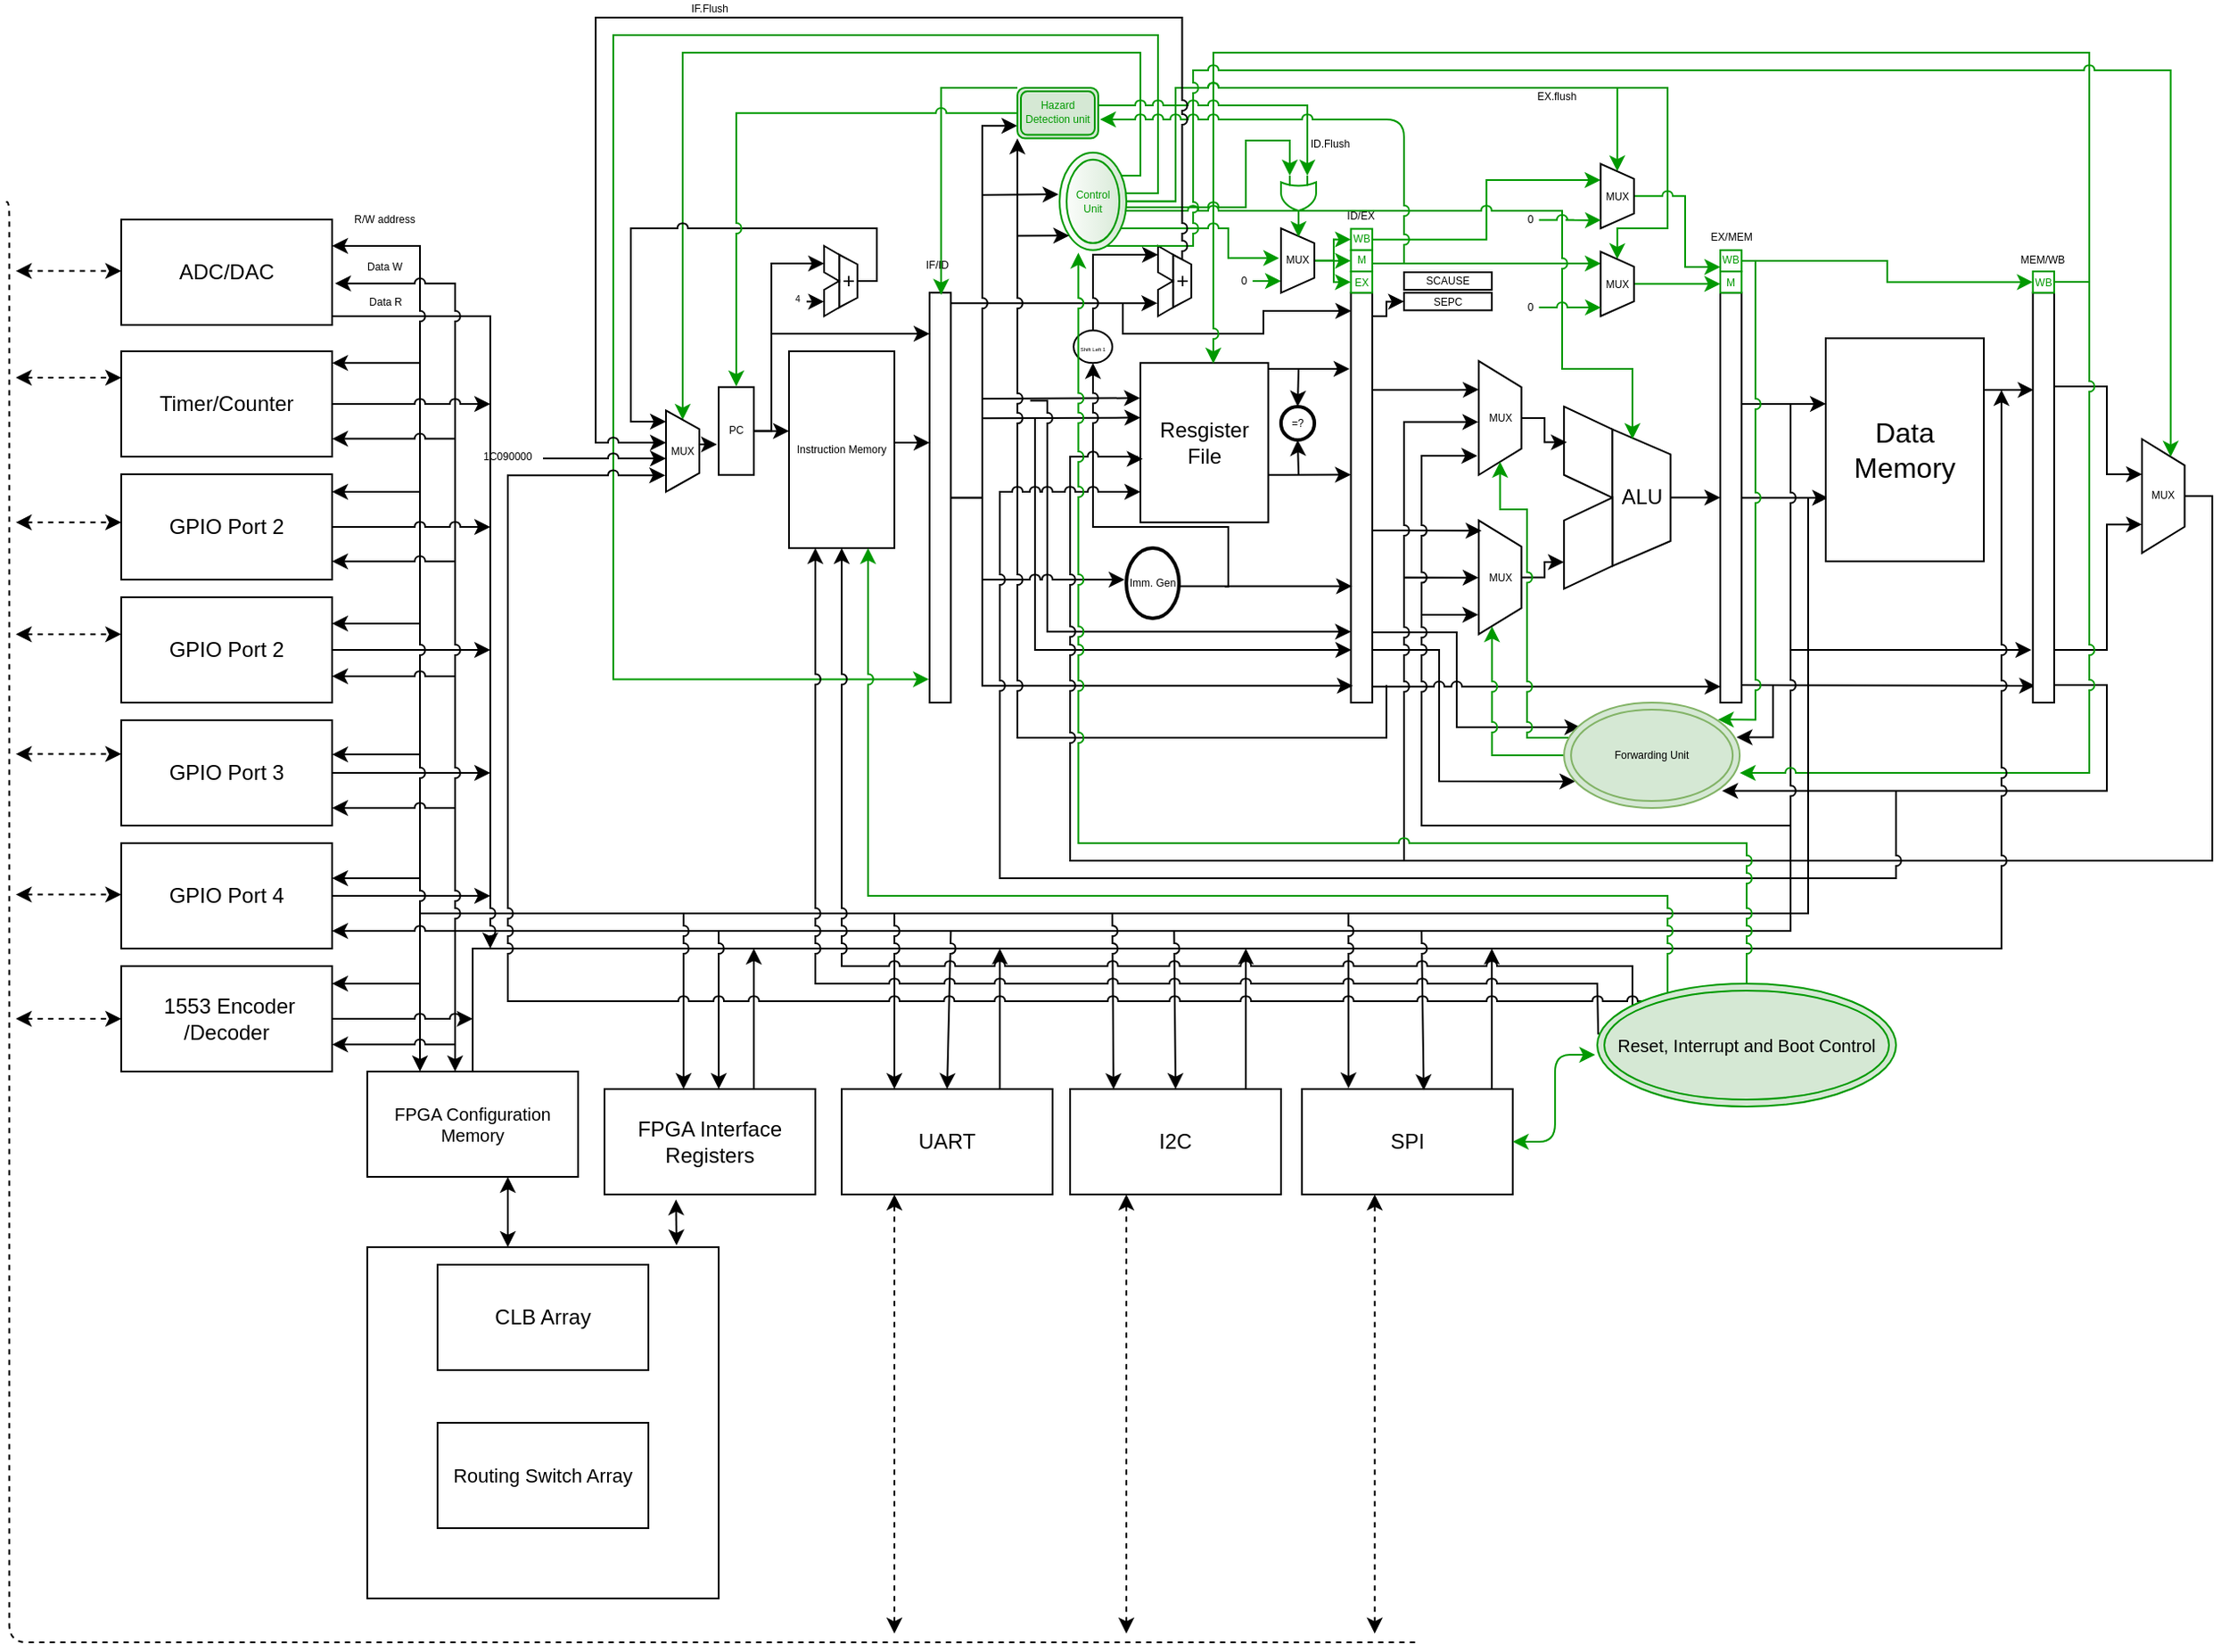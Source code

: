 <mxfile version="12.4.8" type="device"><diagram id="HanZhDkdeysn1pDSpJcw" name="Page-1"><mxGraphModel dx="3374" dy="1264" grid="1" gridSize="10" guides="1" tooltips="1" connect="1" arrows="1" fold="1" page="1" pageScale="1" pageWidth="850" pageHeight="1100" math="0" shadow="0"><root><mxCell id="0"/><mxCell id="1" parent="0"/><mxCell id="ntqJ60OaDCuxun2Tg1co-14" value="" style="group" vertex="1" connectable="0" parent="1"><mxGeometry x="180" y="260" width="18.94" height="40" as="geometry"/></mxCell><mxCell id="ntqJ60OaDCuxun2Tg1co-15" value="+" style="shape=trapezoid;perimeter=trapezoidPerimeter;whiteSpace=wrap;html=1;direction=south;size=0.183;gradientDirection=south;" vertex="1" parent="ntqJ60OaDCuxun2Tg1co-14"><mxGeometry x="8.609" y="5" width="10.331" height="30.0" as="geometry"/></mxCell><mxCell id="ntqJ60OaDCuxun2Tg1co-16" value="" style="shape=parallelogram;perimeter=parallelogramPerimeter;whiteSpace=wrap;html=1;gradientColor=#ffffff;direction=south;size=0.25;" vertex="1" parent="ntqJ60OaDCuxun2Tg1co-14"><mxGeometry width="8.609" height="20" as="geometry"/></mxCell><mxCell id="ntqJ60OaDCuxun2Tg1co-17" value="" style="shape=parallelogram;perimeter=parallelogramPerimeter;whiteSpace=wrap;html=1;gradientColor=#ffffff;direction=south;size=0.25;flipV=1;" vertex="1" parent="ntqJ60OaDCuxun2Tg1co-14"><mxGeometry y="20" width="8.609" height="20" as="geometry"/></mxCell><mxCell id="ntqJ60OaDCuxun2Tg1co-133" value="" style="endArrow=classic;html=1;strokeColor=#000000;fontSize=6;fontColor=#000000;edgeStyle=orthogonalEdgeStyle;rounded=0;" edge="1" parent="ntqJ60OaDCuxun2Tg1co-14"><mxGeometry width="50" height="50" relative="1" as="geometry"><mxPoint x="-20" y="33" as="sourcePoint"/><mxPoint x="110" y="37" as="targetPoint"/><Array as="points"><mxPoint x="-20" y="50"/><mxPoint x="60" y="50"/><mxPoint x="60" y="37"/></Array></mxGeometry></mxCell><mxCell id="ntqJ60OaDCuxun2Tg1co-20" value="" style="group" vertex="1" connectable="0" parent="1"><mxGeometry x="411.064" y="351.481" width="60.638" height="103.704" as="geometry"/></mxCell><mxCell id="ntqJ60OaDCuxun2Tg1co-13" value="" style="group" vertex="1" connectable="0" parent="ntqJ60OaDCuxun2Tg1co-20"><mxGeometry width="60.638" height="103.704" as="geometry"/></mxCell><mxCell id="ntqJ60OaDCuxun2Tg1co-11" value="" style="shape=parallelogram;perimeter=parallelogramPerimeter;whiteSpace=wrap;html=1;gradientColor=#ffffff;direction=south;size=0.25;" vertex="1" parent="ntqJ60OaDCuxun2Tg1co-13"><mxGeometry width="27.563" height="51.852" as="geometry"/></mxCell><mxCell id="ntqJ60OaDCuxun2Tg1co-19" value="" style="group" vertex="1" connectable="0" parent="ntqJ60OaDCuxun2Tg1co-13"><mxGeometry y="12.963" width="60.638" height="90.741" as="geometry"/></mxCell><mxCell id="ntqJ60OaDCuxun2Tg1co-10" value="ALU" style="shape=trapezoid;perimeter=trapezoidPerimeter;whiteSpace=wrap;html=1;direction=south;size=0.183;gradientDirection=south;" vertex="1" parent="ntqJ60OaDCuxun2Tg1co-19"><mxGeometry x="27.563" width="33.075" height="77.778" as="geometry"/></mxCell><mxCell id="ntqJ60OaDCuxun2Tg1co-12" value="" style="shape=parallelogram;perimeter=parallelogramPerimeter;whiteSpace=wrap;html=1;gradientColor=#ffffff;direction=south;size=0.25;flipV=1;" vertex="1" parent="ntqJ60OaDCuxun2Tg1co-19"><mxGeometry y="38.889" width="27.563" height="51.852" as="geometry"/></mxCell><mxCell id="ntqJ60OaDCuxun2Tg1co-23" style="edgeStyle=orthogonalEdgeStyle;rounded=0;orthogonalLoop=1;jettySize=auto;html=1;entryX=0.392;entryY=0.941;entryDx=0;entryDy=0;entryPerimeter=0;fontSize=6;" edge="1" parent="1" source="ntqJ60OaDCuxun2Tg1co-22" target="ntqJ60OaDCuxun2Tg1co-11"><mxGeometry relative="1" as="geometry"><Array as="points"><mxPoint x="400" y="358"/><mxPoint x="400" y="372"/></Array></mxGeometry></mxCell><mxCell id="ntqJ60OaDCuxun2Tg1co-22" value="MUX" style="verticalLabelPosition=middle;verticalAlign=middle;html=1;shape=trapezoid;perimeter=trapezoidPerimeter;size=0.23;arcSize=10;flipV=1;fillColor=#FFFFFF;gradientColor=#ffffff;labelPosition=center;align=center;direction=south;whiteSpace=wrap;fontSize=6;" vertex="1" parent="1"><mxGeometry x="362.558" y="325.556" width="24.255" height="64.815" as="geometry"/></mxCell><mxCell id="ntqJ60OaDCuxun2Tg1co-25" style="edgeStyle=orthogonalEdgeStyle;rounded=0;orthogonalLoop=1;jettySize=auto;html=1;fontSize=6;" edge="1" parent="1" source="ntqJ60OaDCuxun2Tg1co-24"><mxGeometry relative="1" as="geometry"><mxPoint x="411" y="440" as="targetPoint"/><Array as="points"><mxPoint x="400" y="449"/><mxPoint x="400" y="440"/><mxPoint x="411" y="440"/></Array></mxGeometry></mxCell><mxCell id="ntqJ60OaDCuxun2Tg1co-24" value="MUX" style="verticalLabelPosition=middle;verticalAlign=middle;html=1;shape=trapezoid;perimeter=trapezoidPerimeter;size=0.23;arcSize=10;flipV=1;fillColor=#FFFFFF;gradientColor=#ffffff;labelPosition=center;align=center;direction=south;whiteSpace=wrap;fontSize=6;" vertex="1" parent="1"><mxGeometry x="362.558" y="416.296" width="24.255" height="64.815" as="geometry"/></mxCell><mxCell id="ntqJ60OaDCuxun2Tg1co-52" style="edgeStyle=orthogonalEdgeStyle;rounded=0;jumpStyle=arc;orthogonalLoop=1;jettySize=auto;html=1;entryX=0.001;entryY=0.294;entryDx=0;entryDy=0;fontSize=6;entryPerimeter=0;" edge="1" parent="1" source="ntqJ60OaDCuxun2Tg1co-26" target="ntqJ60OaDCuxun2Tg1co-51"><mxGeometry relative="1" as="geometry"><Array as="points"><mxPoint x="520" y="350"/><mxPoint x="520" y="350"/></Array></mxGeometry></mxCell><mxCell id="ntqJ60OaDCuxun2Tg1co-58" style="edgeStyle=orthogonalEdgeStyle;rounded=0;jumpStyle=arc;orthogonalLoop=1;jettySize=auto;html=1;entryX=0.959;entryY=0.893;entryDx=0;entryDy=0;entryPerimeter=0;fontSize=6;" edge="1" parent="1" source="ntqJ60OaDCuxun2Tg1co-26" target="ntqJ60OaDCuxun2Tg1co-27"><mxGeometry relative="1" as="geometry"><Array as="points"><mxPoint x="550" y="510"/><mxPoint x="550" y="510"/></Array></mxGeometry></mxCell><mxCell id="ntqJ60OaDCuxun2Tg1co-66" style="edgeStyle=orthogonalEdgeStyle;rounded=0;jumpStyle=arc;orthogonalLoop=1;jettySize=auto;html=1;entryX=0.015;entryY=0.715;entryDx=0;entryDy=0;entryPerimeter=0;fontSize=6;" edge="1" parent="1" source="ntqJ60OaDCuxun2Tg1co-26" target="ntqJ60OaDCuxun2Tg1co-51"><mxGeometry relative="1" as="geometry"/></mxCell><mxCell id="ntqJ60OaDCuxun2Tg1co-26" value="" style="verticalLabelPosition=bottom;verticalAlign=top;html=1;shape=mxgraph.basic.rect;fillColor2=none;strokeWidth=1;size=20;indent=5;fillColor=#FFFFFF;gradientColor=#ffffff;fontSize=6;direction=south;" vertex="1" parent="1"><mxGeometry x="500.0" y="286.667" width="12.128" height="233.333" as="geometry"/></mxCell><mxCell id="ntqJ60OaDCuxun2Tg1co-59" style="edgeStyle=orthogonalEdgeStyle;rounded=0;jumpStyle=arc;orthogonalLoop=1;jettySize=auto;html=1;fontSize=6;" edge="1" parent="1" source="ntqJ60OaDCuxun2Tg1co-27" target="ntqJ60OaDCuxun2Tg1co-47"><mxGeometry relative="1" as="geometry"><Array as="points"><mxPoint x="720" y="340"/><mxPoint x="720" y="390"/></Array></mxGeometry></mxCell><mxCell id="ntqJ60OaDCuxun2Tg1co-67" style="edgeStyle=orthogonalEdgeStyle;rounded=0;jumpStyle=arc;orthogonalLoop=1;jettySize=auto;html=1;entryX=0.9;entryY=0.837;entryDx=0;entryDy=0;fontSize=6;entryPerimeter=0;" edge="1" parent="1" source="ntqJ60OaDCuxun2Tg1co-27" target="ntqJ60OaDCuxun2Tg1co-45"><mxGeometry relative="1" as="geometry"><Array as="points"><mxPoint x="720" y="510"/><mxPoint x="720" y="571"/></Array></mxGeometry></mxCell><mxCell id="ntqJ60OaDCuxun2Tg1co-73" style="edgeStyle=orthogonalEdgeStyle;rounded=0;jumpStyle=arc;orthogonalLoop=1;jettySize=auto;html=1;entryX=0.75;entryY=1;entryDx=0;entryDy=0;strokeColor=#000000;fontSize=6;" edge="1" parent="1" source="ntqJ60OaDCuxun2Tg1co-27" target="ntqJ60OaDCuxun2Tg1co-47"><mxGeometry relative="1" as="geometry"><Array as="points"><mxPoint x="720" y="490"/><mxPoint x="720" y="419"/></Array></mxGeometry></mxCell><mxCell id="ntqJ60OaDCuxun2Tg1co-27" value="" style="verticalLabelPosition=bottom;verticalAlign=top;html=1;shape=mxgraph.basic.rect;fillColor2=none;strokeWidth=1;size=20;indent=5;fillColor=#FFFFFF;gradientColor=#ffffff;fontSize=6;direction=south;" vertex="1" parent="1"><mxGeometry x="677.872" y="286.667" width="12.128" height="233.333" as="geometry"/></mxCell><mxCell id="ntqJ60OaDCuxun2Tg1co-43" style="edgeStyle=orthogonalEdgeStyle;rounded=0;orthogonalLoop=1;jettySize=auto;html=1;fontSize=6;entryX=0.25;entryY=1;entryDx=0;entryDy=0;" edge="1" parent="1" source="ntqJ60OaDCuxun2Tg1co-28" target="ntqJ60OaDCuxun2Tg1co-22"><mxGeometry relative="1" as="geometry"><mxPoint x="362" y="343" as="targetPoint"/><Array as="points"><mxPoint x="350" y="342"/><mxPoint x="350" y="342"/></Array></mxGeometry></mxCell><mxCell id="ntqJ60OaDCuxun2Tg1co-44" style="edgeStyle=orthogonalEdgeStyle;rounded=0;orthogonalLoop=1;jettySize=auto;html=1;entryX=0.91;entryY=0.935;entryDx=0;entryDy=0;entryPerimeter=0;fontSize=6;" edge="1" parent="1" source="ntqJ60OaDCuxun2Tg1co-28" target="ntqJ60OaDCuxun2Tg1co-24"><mxGeometry relative="1" as="geometry"><Array as="points"><mxPoint x="320" y="422"/><mxPoint x="320" y="422"/></Array></mxGeometry></mxCell><mxCell id="ntqJ60OaDCuxun2Tg1co-89" style="edgeStyle=orthogonalEdgeStyle;rounded=0;jumpStyle=arc;orthogonalLoop=1;jettySize=auto;html=1;entryX=0.093;entryY=0.233;entryDx=0;entryDy=0;entryPerimeter=0;strokeColor=#000000;fontSize=6;fontColor=#000000;" edge="1" parent="1" source="ntqJ60OaDCuxun2Tg1co-28" target="ntqJ60OaDCuxun2Tg1co-45"><mxGeometry relative="1" as="geometry"><Array as="points"><mxPoint x="350" y="480"/><mxPoint x="350" y="534"/></Array></mxGeometry></mxCell><mxCell id="ntqJ60OaDCuxun2Tg1co-90" style="edgeStyle=orthogonalEdgeStyle;rounded=0;jumpStyle=arc;orthogonalLoop=1;jettySize=auto;html=1;entryX=0.065;entryY=0.747;entryDx=0;entryDy=0;entryPerimeter=0;strokeColor=#000000;fontSize=6;fontColor=#000000;" edge="1" parent="1" source="ntqJ60OaDCuxun2Tg1co-28" target="ntqJ60OaDCuxun2Tg1co-45"><mxGeometry relative="1" as="geometry"><Array as="points"><mxPoint x="340" y="490"/><mxPoint x="340" y="565"/></Array></mxGeometry></mxCell><mxCell id="ntqJ60OaDCuxun2Tg1co-91" style="edgeStyle=orthogonalEdgeStyle;rounded=0;jumpStyle=arc;orthogonalLoop=1;jettySize=auto;html=1;entryX=0.961;entryY=0.987;entryDx=0;entryDy=0;entryPerimeter=0;strokeColor=#000000;fontSize=6;fontColor=#000000;" edge="1" parent="1" source="ntqJ60OaDCuxun2Tg1co-28" target="ntqJ60OaDCuxun2Tg1co-26"><mxGeometry relative="1" as="geometry"><Array as="points"><mxPoint x="401" y="511"/></Array></mxGeometry></mxCell><mxCell id="ntqJ60OaDCuxun2Tg1co-174" style="edgeStyle=orthogonalEdgeStyle;rounded=0;jumpStyle=arc;orthogonalLoop=1;jettySize=auto;html=1;entryX=0;entryY=0.5;entryDx=0;entryDy=0;strokeColor=#000000;fontSize=6;fontColor=#000000;" edge="1" parent="1" source="ntqJ60OaDCuxun2Tg1co-28" target="ntqJ60OaDCuxun2Tg1co-173"><mxGeometry relative="1" as="geometry"><Array as="points"><mxPoint x="310" y="300"/><mxPoint x="310" y="292"/></Array></mxGeometry></mxCell><mxCell id="ntqJ60OaDCuxun2Tg1co-28" value="" style="verticalLabelPosition=bottom;verticalAlign=top;html=1;shape=mxgraph.basic.rect;fillColor2=none;strokeWidth=1;size=20;indent=5;fillColor=#FFFFFF;gradientColor=#ffffff;fontSize=6;direction=south;" vertex="1" parent="1"><mxGeometry x="289.787" y="286.667" width="12.128" height="233.333" as="geometry"/></mxCell><mxCell id="ntqJ60OaDCuxun2Tg1co-129" style="edgeStyle=orthogonalEdgeStyle;rounded=0;jumpStyle=arc;orthogonalLoop=1;jettySize=auto;html=1;entryX=0.371;entryY=1.039;entryDx=0;entryDy=0;entryPerimeter=0;strokeColor=#000000;fontSize=6;fontColor=#000000;" edge="1" parent="1" source="ntqJ60OaDCuxun2Tg1co-29" target="ntqJ60OaDCuxun2Tg1co-17"><mxGeometry relative="1" as="geometry"><Array as="points"><mxPoint x="151" y="293"/></Array></mxGeometry></mxCell><mxCell id="ntqJ60OaDCuxun2Tg1co-147" style="edgeStyle=orthogonalEdgeStyle;rounded=0;jumpStyle=arc;orthogonalLoop=1;jettySize=auto;html=1;entryX=0;entryY=0.75;entryDx=0;entryDy=0;strokeColor=#000000;fontSize=6;fontColor=#000000;" edge="1" parent="1" source="ntqJ60OaDCuxun2Tg1co-29" target="ntqJ60OaDCuxun2Tg1co-146"><mxGeometry relative="1" as="geometry"><Array as="points"><mxPoint x="80" y="403"/><mxPoint x="80" y="192"/></Array></mxGeometry></mxCell><mxCell id="ntqJ60OaDCuxun2Tg1co-154" style="edgeStyle=orthogonalEdgeStyle;rounded=0;jumpStyle=arc;orthogonalLoop=1;jettySize=auto;html=1;entryX=0.959;entryY=0.908;entryDx=0;entryDy=0;entryPerimeter=0;strokeColor=#000000;fontSize=6;fontColor=#000000;" edge="1" parent="1" source="ntqJ60OaDCuxun2Tg1co-29" target="ntqJ60OaDCuxun2Tg1co-28"><mxGeometry relative="1" as="geometry"><Array as="points"><mxPoint x="80" y="403"/><mxPoint x="80" y="510"/></Array></mxGeometry></mxCell><mxCell id="ntqJ60OaDCuxun2Tg1co-29" value="" style="verticalLabelPosition=bottom;verticalAlign=top;html=1;shape=mxgraph.basic.rect;fillColor2=none;strokeWidth=1;size=20;indent=5;fillColor=#FFFFFF;gradientColor=#ffffff;fontSize=6;direction=south;" vertex="1" parent="1"><mxGeometry x="50" y="286.667" width="12.128" height="233.333" as="geometry"/></mxCell><mxCell id="ntqJ60OaDCuxun2Tg1co-34" style="edgeStyle=orthogonalEdgeStyle;rounded=0;orthogonalLoop=1;jettySize=auto;html=1;entryX=0.444;entryY=1;entryDx=0;entryDy=0;entryPerimeter=0;fontSize=6;" edge="1" parent="1" source="ntqJ60OaDCuxun2Tg1co-31" target="ntqJ60OaDCuxun2Tg1co-28"><mxGeometry relative="1" as="geometry"><Array as="points"><mxPoint x="253.404" y="390.37"/><mxPoint x="253.404" y="390.37"/></Array></mxGeometry></mxCell><mxCell id="ntqJ60OaDCuxun2Tg1co-31" value="&lt;font style=&quot;font-size: 12px&quot;&gt;Resgister File&lt;/font&gt; " style="verticalLabelPosition=middle;verticalAlign=middle;html=1;shape=mxgraph.basic.rect;fillColor2=none;strokeWidth=1;size=20;indent=5;fillColor=#FFFFFF;gradientColor=#ffffff;fontSize=6;labelPosition=center;align=center;whiteSpace=wrap;" vertex="1" parent="1"><mxGeometry x="170.001" y="326.673" width="72.766" height="90.741" as="geometry"/></mxCell><mxCell id="ntqJ60OaDCuxun2Tg1co-36" value="=?" style="strokeWidth=2;html=1;shape=mxgraph.flowchart.start_2;whiteSpace=wrap;fillColor=#FFFFFF;gradientColor=#ffffff;fontSize=6;" vertex="1" parent="1"><mxGeometry x="250" y="351.48" width="19" height="19" as="geometry"/></mxCell><mxCell id="ntqJ60OaDCuxun2Tg1co-39" value="" style="endArrow=classic;html=1;fontSize=6;" edge="1" parent="1"><mxGeometry width="50" height="50" relative="1" as="geometry"><mxPoint x="243" y="330" as="sourcePoint"/><mxPoint x="289" y="330" as="targetPoint"/></mxGeometry></mxCell><mxCell id="ntqJ60OaDCuxun2Tg1co-41" value="" style="endArrow=classic;html=1;fontSize=6;entryX=0.5;entryY=0;entryDx=0;entryDy=0;entryPerimeter=0;" edge="1" parent="1" target="ntqJ60OaDCuxun2Tg1co-36"><mxGeometry width="50" height="50" relative="1" as="geometry"><mxPoint x="260" y="330" as="sourcePoint"/><mxPoint x="170" y="540" as="targetPoint"/></mxGeometry></mxCell><mxCell id="ntqJ60OaDCuxun2Tg1co-42" value="" style="endArrow=classic;html=1;fontSize=6;entryX=0.5;entryY=1;entryDx=0;entryDy=0;entryPerimeter=0;" edge="1" parent="1" target="ntqJ60OaDCuxun2Tg1co-36"><mxGeometry width="50" height="50" relative="1" as="geometry"><mxPoint x="260" y="390" as="sourcePoint"/><mxPoint x="269.5" y="361.48" as="targetPoint"/></mxGeometry></mxCell><mxCell id="ntqJ60OaDCuxun2Tg1co-70" style="edgeStyle=orthogonalEdgeStyle;rounded=0;jumpStyle=arc;orthogonalLoop=1;jettySize=auto;html=1;entryX=0.07;entryY=0.689;entryDx=0;entryDy=0;entryPerimeter=0;fontSize=6;strokeColor=#009900;" edge="1" parent="1" source="ntqJ60OaDCuxun2Tg1co-45" target="ntqJ60OaDCuxun2Tg1co-24"><mxGeometry relative="1" as="geometry"><Array as="points"><mxPoint x="370" y="550"/></Array></mxGeometry></mxCell><mxCell id="ntqJ60OaDCuxun2Tg1co-71" style="edgeStyle=orthogonalEdgeStyle;rounded=0;jumpStyle=arc;orthogonalLoop=1;jettySize=auto;html=1;strokeColor=#009900;fontSize=6;entryX=1;entryY=0.5;entryDx=0;entryDy=0;" edge="1" parent="1" source="ntqJ60OaDCuxun2Tg1co-45" target="ntqJ60OaDCuxun2Tg1co-22"><mxGeometry relative="1" as="geometry"><mxPoint x="370" y="390" as="targetPoint"/><Array as="points"><mxPoint x="390" y="540"/><mxPoint x="390" y="410"/><mxPoint x="375" y="410"/></Array></mxGeometry></mxCell><mxCell id="ntqJ60OaDCuxun2Tg1co-45" value="Forwarding Unit" style="ellipse;shape=doubleEllipse;whiteSpace=wrap;html=1;fillColor=#d5e8d4;fontSize=6;strokeColor=#82b366;" vertex="1" parent="1"><mxGeometry x="411.06" y="520" width="100" height="60" as="geometry"/></mxCell><mxCell id="ntqJ60OaDCuxun2Tg1co-48" style="edgeStyle=orthogonalEdgeStyle;rounded=0;jumpStyle=arc;orthogonalLoop=1;jettySize=auto;html=1;fontSize=6;entryX=0.498;entryY=1.004;entryDx=0;entryDy=0;entryPerimeter=0;" edge="1" parent="1" source="ntqJ60OaDCuxun2Tg1co-47" target="ntqJ60OaDCuxun2Tg1co-24"><mxGeometry relative="1" as="geometry"><mxPoint x="360" y="449" as="targetPoint"/><Array as="points"><mxPoint x="780" y="402"/><mxPoint x="780" y="610"/><mxPoint x="320" y="610"/><mxPoint x="320" y="449"/></Array></mxGeometry></mxCell><mxCell id="ntqJ60OaDCuxun2Tg1co-47" value="MUX" style="verticalLabelPosition=middle;verticalAlign=middle;html=1;shape=trapezoid;perimeter=trapezoidPerimeter;size=0.23;arcSize=10;flipV=1;fillColor=#FFFFFF;gradientColor=#ffffff;labelPosition=center;align=center;direction=south;whiteSpace=wrap;fontSize=6;" vertex="1" parent="1"><mxGeometry x="739.998" y="369.996" width="24.255" height="64.815" as="geometry"/></mxCell><mxCell id="ntqJ60OaDCuxun2Tg1co-49" value="" style="endArrow=classic;html=1;fontSize=6;edgeStyle=orthogonalEdgeStyle;rounded=0;jumpStyle=arc;entryX=0.465;entryY=1.01;entryDx=0;entryDy=0;entryPerimeter=0;" edge="1" parent="1" target="ntqJ60OaDCuxun2Tg1co-22"><mxGeometry width="50" height="50" relative="1" as="geometry"><mxPoint x="320" y="450" as="sourcePoint"/><mxPoint x="360" y="360" as="targetPoint"/><Array as="points"><mxPoint x="320" y="360"/></Array></mxGeometry></mxCell><mxCell id="ntqJ60OaDCuxun2Tg1co-60" style="edgeStyle=orthogonalEdgeStyle;rounded=0;jumpStyle=arc;orthogonalLoop=1;jettySize=auto;html=1;entryX=0.237;entryY=0.962;entryDx=0;entryDy=0;entryPerimeter=0;fontSize=6;" edge="1" parent="1" source="ntqJ60OaDCuxun2Tg1co-51" target="ntqJ60OaDCuxun2Tg1co-27"><mxGeometry relative="1" as="geometry"><Array as="points"><mxPoint x="670" y="342"/></Array></mxGeometry></mxCell><mxCell id="ntqJ60OaDCuxun2Tg1co-51" value="&lt;font style=&quot;font-size: 16px&quot;&gt;Data Memory&lt;/font&gt;" style="rounded=0;whiteSpace=wrap;html=1;fillColor=#FFFFFF;gradientColor=#ffffff;fontSize=6;" vertex="1" parent="1"><mxGeometry x="560" y="312.59" width="90" height="127" as="geometry"/></mxCell><mxCell id="ntqJ60OaDCuxun2Tg1co-53" value="" style="endArrow=classic;html=1;fontSize=6;rounded=0;jumpStyle=arc;edgeStyle=orthogonalEdgeStyle;entryX=0.167;entryY=1.033;entryDx=0;entryDy=0;entryPerimeter=0;" edge="1" parent="1" target="ntqJ60OaDCuxun2Tg1co-22"><mxGeometry width="50" height="50" relative="1" as="geometry"><mxPoint x="540" y="350" as="sourcePoint"/><mxPoint x="550" y="580" as="targetPoint"/><Array as="points"><mxPoint x="540" y="590"/><mxPoint x="330" y="590"/><mxPoint x="330" y="380"/></Array></mxGeometry></mxCell><mxCell id="ntqJ60OaDCuxun2Tg1co-55" value="" style="endArrow=classic;html=1;fontSize=6;entryX=0.172;entryY=1.009;entryDx=0;entryDy=0;entryPerimeter=0;jumpStyle=arc;" edge="1" parent="1" target="ntqJ60OaDCuxun2Tg1co-24"><mxGeometry width="50" height="50" relative="1" as="geometry"><mxPoint x="330" y="470" as="sourcePoint"/><mxPoint x="160" y="660" as="targetPoint"/></mxGeometry></mxCell><mxCell id="ntqJ60OaDCuxun2Tg1co-65" style="edgeStyle=orthogonalEdgeStyle;rounded=0;jumpStyle=arc;orthogonalLoop=1;jettySize=auto;html=1;fontSize=6;" edge="1" parent="1" source="ntqJ60OaDCuxun2Tg1co-10"><mxGeometry relative="1" as="geometry"><mxPoint x="500" y="403" as="targetPoint"/><Array as="points"><mxPoint x="500" y="403"/><mxPoint x="500" y="403"/></Array></mxGeometry></mxCell><mxCell id="ntqJ60OaDCuxun2Tg1co-68" value="" style="endArrow=classic;html=1;fontSize=6;entryX=0.982;entryY=0.329;entryDx=0;entryDy=0;entryPerimeter=0;edgeStyle=orthogonalEdgeStyle;rounded=0;" edge="1" parent="1" target="ntqJ60OaDCuxun2Tg1co-45"><mxGeometry width="50" height="50" relative="1" as="geometry"><mxPoint x="530" y="510" as="sourcePoint"/><mxPoint x="230" y="660" as="targetPoint"/><Array as="points"><mxPoint x="530" y="540"/></Array></mxGeometry></mxCell><mxCell id="ntqJ60OaDCuxun2Tg1co-72" value="" style="endArrow=classic;html=1;strokeColor=#000000;fontSize=6;" edge="1" parent="1"><mxGeometry width="50" height="50" relative="1" as="geometry"><mxPoint x="540" y="490" as="sourcePoint"/><mxPoint x="677" y="490" as="targetPoint"/></mxGeometry></mxCell><mxCell id="ntqJ60OaDCuxun2Tg1co-74" value="EX" style="whiteSpace=wrap;html=1;aspect=fixed;fillColor=#FFFFFF;gradientColor=#ffffff;fontSize=6;fontColor=#009900;strokeColor=#009900;" vertex="1" parent="1"><mxGeometry x="289.79" y="274.54" width="12.128" height="12.13" as="geometry"/></mxCell><mxCell id="ntqJ60OaDCuxun2Tg1co-86" style="edgeStyle=orthogonalEdgeStyle;rounded=0;jumpStyle=arc;orthogonalLoop=1;jettySize=auto;html=1;entryX=0.25;entryY=1;entryDx=0;entryDy=0;strokeColor=#009900;fontSize=6;fontColor=#45FF29;" edge="1" parent="1" source="ntqJ60OaDCuxun2Tg1co-75" target="ntqJ60OaDCuxun2Tg1co-158"><mxGeometry relative="1" as="geometry"/></mxCell><mxCell id="ntqJ60OaDCuxun2Tg1co-75" value="WB" style="whiteSpace=wrap;html=1;aspect=fixed;fillColor=#FFFFFF;gradientColor=#ffffff;fontSize=6;fontColor=#009900;strokeColor=#009900;" vertex="1" parent="1"><mxGeometry x="289.79" y="250.28" width="12.128" height="12.13" as="geometry"/></mxCell><mxCell id="ntqJ60OaDCuxun2Tg1co-87" style="edgeStyle=orthogonalEdgeStyle;rounded=0;jumpStyle=arc;orthogonalLoop=1;jettySize=auto;html=1;strokeColor=#009900;fontSize=6;fontColor=#45FF29;" edge="1" parent="1" source="ntqJ60OaDCuxun2Tg1co-76"><mxGeometry relative="1" as="geometry"><mxPoint x="432" y="270" as="targetPoint"/><Array as="points"><mxPoint x="350" y="270"/><mxPoint x="350" y="270"/></Array></mxGeometry></mxCell><mxCell id="ntqJ60OaDCuxun2Tg1co-76" value="M" style="whiteSpace=wrap;html=1;aspect=fixed;fillColor=#FFFFFF;gradientColor=#ffffff;fontSize=6;fontColor=#009900;strokeColor=#009900;" vertex="1" parent="1"><mxGeometry x="289.79" y="262.41" width="12.128" height="12.13" as="geometry"/></mxCell><mxCell id="ntqJ60OaDCuxun2Tg1co-77" value="M" style="whiteSpace=wrap;html=1;aspect=fixed;fillColor=#FFFFFF;gradientColor=#ffffff;fontSize=6;fontColor=#009900;strokeColor=#009900;" vertex="1" parent="1"><mxGeometry x="500" y="274.54" width="12.128" height="12.13" as="geometry"/></mxCell><mxCell id="ntqJ60OaDCuxun2Tg1co-83" style="edgeStyle=orthogonalEdgeStyle;rounded=0;jumpStyle=arc;orthogonalLoop=1;jettySize=auto;html=1;strokeColor=#009900;fontSize=6;fontColor=#45FF29;entryX=0.876;entryY=0.161;entryDx=0;entryDy=0;entryPerimeter=0;" edge="1" parent="1" source="ntqJ60OaDCuxun2Tg1co-78" target="ntqJ60OaDCuxun2Tg1co-45"><mxGeometry relative="1" as="geometry"><mxPoint x="505" y="535" as="targetPoint"/><Array as="points"><mxPoint x="520" y="268"/><mxPoint x="520" y="530"/></Array></mxGeometry></mxCell><mxCell id="ntqJ60OaDCuxun2Tg1co-85" style="edgeStyle=orthogonalEdgeStyle;rounded=0;jumpStyle=arc;orthogonalLoop=1;jettySize=auto;html=1;entryX=0;entryY=0.5;entryDx=0;entryDy=0;strokeColor=#009900;fontSize=6;fontColor=#45FF29;" edge="1" parent="1" source="ntqJ60OaDCuxun2Tg1co-78" target="ntqJ60OaDCuxun2Tg1co-80"><mxGeometry relative="1" as="geometry"/></mxCell><mxCell id="ntqJ60OaDCuxun2Tg1co-78" value="WB" style="whiteSpace=wrap;html=1;aspect=fixed;fillColor=#FFFFFF;gradientColor=#ffffff;fontSize=6;fontColor=#009900;strokeColor=#009900;" vertex="1" parent="1"><mxGeometry x="500" y="262.41" width="12.128" height="12.13" as="geometry"/></mxCell><mxCell id="ntqJ60OaDCuxun2Tg1co-82" style="edgeStyle=orthogonalEdgeStyle;rounded=0;jumpStyle=arc;orthogonalLoop=1;jettySize=auto;html=1;entryX=1;entryY=0.667;entryDx=0;entryDy=0;entryPerimeter=0;strokeColor=#009900;fontSize=6;fontColor=#45FF29;" edge="1" parent="1" source="ntqJ60OaDCuxun2Tg1co-80" target="ntqJ60OaDCuxun2Tg1co-45"><mxGeometry relative="1" as="geometry"><Array as="points"><mxPoint x="710" y="280"/><mxPoint x="710" y="560"/></Array></mxGeometry></mxCell><mxCell id="ntqJ60OaDCuxun2Tg1co-171" style="edgeStyle=orthogonalEdgeStyle;rounded=0;jumpStyle=arc;orthogonalLoop=1;jettySize=auto;html=1;strokeColor=#009900;fontSize=6;fontColor=#000000;entryX=0.57;entryY=0.004;entryDx=0;entryDy=0;entryPerimeter=0;" edge="1" parent="1" source="ntqJ60OaDCuxun2Tg1co-80" target="ntqJ60OaDCuxun2Tg1co-31"><mxGeometry relative="1" as="geometry"><mxPoint x="212" y="320" as="targetPoint"/><Array as="points"><mxPoint x="710" y="281"/><mxPoint x="710" y="150"/><mxPoint x="212" y="150"/></Array></mxGeometry></mxCell><mxCell id="ntqJ60OaDCuxun2Tg1co-80" value="WB" style="whiteSpace=wrap;html=1;aspect=fixed;fillColor=#FFFFFF;gradientColor=#ffffff;fontSize=6;fontColor=#009900;strokeColor=#009900;" vertex="1" parent="1"><mxGeometry x="677.87" y="274.54" width="12.128" height="12.13" as="geometry"/></mxCell><mxCell id="ntqJ60OaDCuxun2Tg1co-93" style="edgeStyle=orthogonalEdgeStyle;rounded=0;jumpStyle=arc;orthogonalLoop=1;jettySize=auto;html=1;entryX=0;entryY=0.5;entryDx=0;entryDy=0;strokeColor=#009900;fontSize=6;fontColor=#000000;" edge="1" parent="1" source="ntqJ60OaDCuxun2Tg1co-92" target="ntqJ60OaDCuxun2Tg1co-75"><mxGeometry relative="1" as="geometry"><Array as="points"><mxPoint x="280" y="268"/><mxPoint x="280" y="256"/></Array></mxGeometry></mxCell><mxCell id="ntqJ60OaDCuxun2Tg1co-94" style="edgeStyle=orthogonalEdgeStyle;rounded=0;jumpStyle=arc;orthogonalLoop=1;jettySize=auto;html=1;entryX=0;entryY=0.5;entryDx=0;entryDy=0;strokeColor=#009900;fontSize=6;fontColor=#000000;" edge="1" parent="1" source="ntqJ60OaDCuxun2Tg1co-92" target="ntqJ60OaDCuxun2Tg1co-76"><mxGeometry relative="1" as="geometry"><Array as="points"><mxPoint x="280" y="268"/></Array></mxGeometry></mxCell><mxCell id="ntqJ60OaDCuxun2Tg1co-95" style="edgeStyle=orthogonalEdgeStyle;rounded=0;jumpStyle=arc;orthogonalLoop=1;jettySize=auto;html=1;entryX=0;entryY=0.5;entryDx=0;entryDy=0;strokeColor=#009900;fontSize=6;fontColor=#000000;" edge="1" parent="1" source="ntqJ60OaDCuxun2Tg1co-92" target="ntqJ60OaDCuxun2Tg1co-74"><mxGeometry relative="1" as="geometry"><Array as="points"><mxPoint x="280" y="268"/><mxPoint x="280" y="281"/></Array></mxGeometry></mxCell><mxCell id="ntqJ60OaDCuxun2Tg1co-92" value="MUX" style="verticalLabelPosition=middle;verticalAlign=middle;html=1;shape=trapezoid;perimeter=trapezoidPerimeter;size=0.23;arcSize=10;flipV=1;fillColor=#FFFFFF;gradientColor=#ffffff;labelPosition=center;align=center;direction=south;whiteSpace=wrap;fontSize=6;" vertex="1" parent="1"><mxGeometry x="250" y="250" width="19" height="36.67" as="geometry"/></mxCell><mxCell id="ntqJ60OaDCuxun2Tg1co-137" style="edgeStyle=orthogonalEdgeStyle;rounded=0;jumpStyle=arc;orthogonalLoop=1;jettySize=auto;html=1;entryX=0;entryY=0.75;entryDx=0;entryDy=0;entryPerimeter=0;strokeColor=#009900;fontSize=6;fontColor=#000000;" edge="1" parent="1" source="ntqJ60OaDCuxun2Tg1co-96" target="ntqJ60OaDCuxun2Tg1co-135"><mxGeometry relative="1" as="geometry"><Array as="points"><mxPoint x="230" y="238"/><mxPoint x="230" y="200"/><mxPoint x="255" y="200"/></Array></mxGeometry></mxCell><mxCell id="ntqJ60OaDCuxun2Tg1co-138" style="edgeStyle=orthogonalEdgeStyle;rounded=0;jumpStyle=arc;orthogonalLoop=1;jettySize=auto;html=1;entryX=0.538;entryY=1.053;entryDx=0;entryDy=0;entryPerimeter=0;strokeColor=#009900;fontSize=6;fontColor=#000000;" edge="1" parent="1" source="ntqJ60OaDCuxun2Tg1co-96" target="ntqJ60OaDCuxun2Tg1co-92"><mxGeometry relative="1" as="geometry"><Array as="points"><mxPoint x="220" y="250"/><mxPoint x="220" y="267"/></Array></mxGeometry></mxCell><mxCell id="ntqJ60OaDCuxun2Tg1co-169" style="edgeStyle=orthogonalEdgeStyle;rounded=0;jumpStyle=arc;orthogonalLoop=1;jettySize=auto;html=1;entryX=0;entryY=0.5;entryDx=0;entryDy=0;strokeColor=#009900;fontSize=6;fontColor=#000000;" edge="1" parent="1" source="ntqJ60OaDCuxun2Tg1co-96" target="ntqJ60OaDCuxun2Tg1co-158"><mxGeometry relative="1" as="geometry"><Array as="points"><mxPoint x="190" y="234"/><mxPoint x="190" y="170"/><mxPoint x="442" y="170"/></Array></mxGeometry></mxCell><mxCell id="ntqJ60OaDCuxun2Tg1co-170" style="edgeStyle=orthogonalEdgeStyle;rounded=0;jumpStyle=arc;orthogonalLoop=1;jettySize=auto;html=1;entryX=0;entryY=0.5;entryDx=0;entryDy=0;strokeColor=#009900;fontSize=6;fontColor=#000000;" edge="1" parent="1" source="ntqJ60OaDCuxun2Tg1co-96" target="ntqJ60OaDCuxun2Tg1co-160"><mxGeometry relative="1" as="geometry"><Array as="points"><mxPoint x="190" y="235"/><mxPoint x="190" y="170"/><mxPoint x="470" y="170"/><mxPoint x="470" y="250"/><mxPoint x="441" y="250"/></Array></mxGeometry></mxCell><mxCell id="ntqJ60OaDCuxun2Tg1co-181" style="edgeStyle=orthogonalEdgeStyle;rounded=0;jumpStyle=arc;orthogonalLoop=1;jettySize=auto;html=1;entryX=0;entryY=0.5;entryDx=0;entryDy=0;startSize=10;targetPerimeterSpacing=6;strokeColor=#009900;fontSize=6;fontColor=#000000;" edge="1" parent="1" source="ntqJ60OaDCuxun2Tg1co-96" target="ntqJ60OaDCuxun2Tg1co-105"><mxGeometry relative="1" as="geometry"><Array as="points"><mxPoint x="170" y="220"/><mxPoint x="170" y="150"/><mxPoint x="-90" y="150"/></Array></mxGeometry></mxCell><mxCell id="ntqJ60OaDCuxun2Tg1co-182" style="edgeStyle=orthogonalEdgeStyle;rounded=0;jumpStyle=arc;orthogonalLoop=1;jettySize=auto;html=1;entryX=0.943;entryY=1.028;entryDx=0;entryDy=0;entryPerimeter=0;startSize=10;targetPerimeterSpacing=6;strokeColor=#009900;fontSize=6;fontColor=#000000;" edge="1" parent="1" source="ntqJ60OaDCuxun2Tg1co-96" target="ntqJ60OaDCuxun2Tg1co-29"><mxGeometry relative="1" as="geometry"><Array as="points"><mxPoint x="180" y="230"/><mxPoint x="180" y="140"/><mxPoint x="-130" y="140"/><mxPoint x="-130" y="507"/></Array></mxGeometry></mxCell><mxCell id="ntqJ60OaDCuxun2Tg1co-235" style="edgeStyle=orthogonalEdgeStyle;rounded=0;jumpStyle=arc;orthogonalLoop=1;jettySize=auto;html=1;entryX=0;entryY=0.25;entryDx=0;entryDy=0;startSize=10;targetPerimeterSpacing=6;strokeColor=#009900;fontSize=6;fontColor=#000000;" edge="1" parent="1" source="ntqJ60OaDCuxun2Tg1co-96" target="ntqJ60OaDCuxun2Tg1co-47"><mxGeometry relative="1" as="geometry"><Array as="points"><mxPoint x="200" y="260"/><mxPoint x="200" y="160"/><mxPoint x="756" y="160"/></Array></mxGeometry></mxCell><mxCell id="ntqJ60OaDCuxun2Tg1co-237" style="edgeStyle=orthogonalEdgeStyle;rounded=0;jumpStyle=arc;orthogonalLoop=1;jettySize=auto;html=1;startSize=10;targetPerimeterSpacing=6;strokeColor=#009900;fontSize=6;fontColor=#000000;" edge="1" parent="1" source="ntqJ60OaDCuxun2Tg1co-96"><mxGeometry relative="1" as="geometry"><mxPoint x="450" y="370" as="targetPoint"/><Array as="points"><mxPoint x="410" y="240"/><mxPoint x="410" y="330"/><mxPoint x="450" y="330"/></Array></mxGeometry></mxCell><mxCell id="ntqJ60OaDCuxun2Tg1co-96" value="&lt;font color=&quot;#009900&quot;&gt;Control Unit&lt;/font&gt;" style="ellipse;shape=doubleEllipse;whiteSpace=wrap;html=1;strokeColor=#009900;fillColor=#D5E8D4;gradientColor=#ffffff;fontSize=6;fontColor=#000000;direction=south;" vertex="1" parent="1"><mxGeometry x="124" y="206.82" width="38" height="55.59" as="geometry"/></mxCell><mxCell id="ntqJ60OaDCuxun2Tg1co-128" style="edgeStyle=orthogonalEdgeStyle;rounded=0;jumpStyle=arc;orthogonalLoop=1;jettySize=auto;html=1;entryX=0.65;entryY=1.056;entryDx=0;entryDy=0;entryPerimeter=0;strokeColor=#000000;fontSize=6;fontColor=#000000;" edge="1" parent="1" source="ntqJ60OaDCuxun2Tg1co-105" target="ntqJ60OaDCuxun2Tg1co-106"><mxGeometry relative="1" as="geometry"><Array as="points"><mxPoint x="-71" y="373"/><mxPoint x="-71" y="373"/></Array></mxGeometry></mxCell><mxCell id="ntqJ60OaDCuxun2Tg1co-105" value="MUX" style="verticalLabelPosition=middle;verticalAlign=middle;html=1;shape=trapezoid;perimeter=trapezoidPerimeter;size=0.23;arcSize=10;flipV=1;fillColor=#FFFFFF;gradientColor=#ffffff;labelPosition=center;align=center;direction=south;whiteSpace=wrap;fontSize=6;" vertex="1" parent="1"><mxGeometry x="-100" y="353.7" width="19" height="46.3" as="geometry"/></mxCell><mxCell id="ntqJ60OaDCuxun2Tg1co-110" style="edgeStyle=orthogonalEdgeStyle;rounded=0;jumpStyle=arc;orthogonalLoop=1;jettySize=auto;html=1;strokeColor=#000000;fontSize=6;fontColor=#000000;" edge="1" parent="1" source="ntqJ60OaDCuxun2Tg1co-106"><mxGeometry relative="1" as="geometry"><mxPoint x="-30" y="365" as="targetPoint"/><Array as="points"><mxPoint x="-30" y="365"/><mxPoint x="-30" y="365"/></Array></mxGeometry></mxCell><mxCell id="ntqJ60OaDCuxun2Tg1co-118" style="edgeStyle=orthogonalEdgeStyle;rounded=0;jumpStyle=arc;orthogonalLoop=1;jettySize=auto;html=1;entryX=0.5;entryY=1;entryDx=0;entryDy=0;strokeColor=#000000;fontSize=6;fontColor=#000000;" edge="1" parent="1" source="ntqJ60OaDCuxun2Tg1co-106" target="ntqJ60OaDCuxun2Tg1co-113"><mxGeometry relative="1" as="geometry"><Array as="points"><mxPoint x="-40" y="365"/><mxPoint x="-40" y="270"/></Array></mxGeometry></mxCell><mxCell id="ntqJ60OaDCuxun2Tg1co-120" style="edgeStyle=orthogonalEdgeStyle;rounded=0;jumpStyle=arc;orthogonalLoop=1;jettySize=auto;html=1;strokeColor=#000000;fontSize=6;fontColor=#000000;" edge="1" parent="1" source="ntqJ60OaDCuxun2Tg1co-106"><mxGeometry relative="1" as="geometry"><mxPoint x="50" y="310" as="targetPoint"/><Array as="points"><mxPoint x="-40" y="365"/><mxPoint x="-40" y="310"/></Array></mxGeometry></mxCell><mxCell id="ntqJ60OaDCuxun2Tg1co-106" value="PC" style="rounded=0;whiteSpace=wrap;html=1;strokeColor=#000000;fillColor=#FFFFFF;gradientColor=#ffffff;fontSize=6;fontColor=#000000;direction=south;" vertex="1" parent="1"><mxGeometry x="-70" y="340.37" width="20" height="50" as="geometry"/></mxCell><mxCell id="ntqJ60OaDCuxun2Tg1co-109" style="edgeStyle=orthogonalEdgeStyle;rounded=0;jumpStyle=arc;orthogonalLoop=1;jettySize=auto;html=1;strokeColor=#000000;fontSize=6;fontColor=#000000;" edge="1" parent="1" source="ntqJ60OaDCuxun2Tg1co-108"><mxGeometry relative="1" as="geometry"><mxPoint x="50" y="372" as="targetPoint"/><Array as="points"><mxPoint x="50" y="372"/><mxPoint x="50" y="372"/></Array></mxGeometry></mxCell><mxCell id="ntqJ60OaDCuxun2Tg1co-108" value="Instruction Memory" style="rounded=0;whiteSpace=wrap;html=1;strokeColor=#000000;fillColor=#FFFFFF;gradientColor=#ffffff;fontSize=6;fontColor=#000000;direction=south;" vertex="1" parent="1"><mxGeometry x="-30" y="320" width="60" height="112.04" as="geometry"/></mxCell><mxCell id="ntqJ60OaDCuxun2Tg1co-111" value="" style="group" vertex="1" connectable="0" parent="1"><mxGeometry x="-10" y="260" width="18.94" height="40" as="geometry"/></mxCell><mxCell id="ntqJ60OaDCuxun2Tg1co-112" value="+" style="shape=trapezoid;perimeter=trapezoidPerimeter;whiteSpace=wrap;html=1;direction=south;size=0.183;gradientDirection=south;" vertex="1" parent="ntqJ60OaDCuxun2Tg1co-111"><mxGeometry x="8.609" y="5" width="10.331" height="30.0" as="geometry"/></mxCell><mxCell id="ntqJ60OaDCuxun2Tg1co-113" value="" style="shape=parallelogram;perimeter=parallelogramPerimeter;whiteSpace=wrap;html=1;gradientColor=#ffffff;direction=south;size=0.25;" vertex="1" parent="ntqJ60OaDCuxun2Tg1co-111"><mxGeometry width="8.609" height="20" as="geometry"/></mxCell><mxCell id="ntqJ60OaDCuxun2Tg1co-114" value="" style="shape=parallelogram;perimeter=parallelogramPerimeter;whiteSpace=wrap;html=1;gradientColor=#ffffff;direction=south;size=0.25;flipV=1;" vertex="1" parent="ntqJ60OaDCuxun2Tg1co-111"><mxGeometry y="20" width="8.609" height="20" as="geometry"/></mxCell><mxCell id="ntqJ60OaDCuxun2Tg1co-124" style="edgeStyle=orthogonalEdgeStyle;rounded=0;jumpStyle=arc;orthogonalLoop=1;jettySize=auto;html=1;strokeColor=#000000;fontSize=6;fontColor=#000000;" edge="1" parent="1" source="ntqJ60OaDCuxun2Tg1co-123"><mxGeometry relative="1" as="geometry"><mxPoint x="-10" y="291" as="targetPoint"/><Array as="points"><mxPoint x="-10" y="291"/><mxPoint x="-10" y="291"/></Array></mxGeometry></mxCell><mxCell id="ntqJ60OaDCuxun2Tg1co-123" value="&lt;font style=&quot;font-size: 5px&quot;&gt;4&lt;/font&gt;" style="whiteSpace=wrap;html=1;aspect=fixed;strokeColor=none;verticalAlign=bottom;fillColor=none;" vertex="1" parent="1"><mxGeometry x="-30" y="286.67" width="10" height="10" as="geometry"/></mxCell><mxCell id="ntqJ60OaDCuxun2Tg1co-125" style="edgeStyle=orthogonalEdgeStyle;rounded=0;jumpStyle=arc;orthogonalLoop=1;jettySize=auto;html=1;strokeColor=#000000;fontSize=6;fontColor=#000000;" edge="1" parent="1" source="ntqJ60OaDCuxun2Tg1co-112"><mxGeometry relative="1" as="geometry"><mxPoint x="-100" y="360" as="targetPoint"/><Array as="points"><mxPoint x="20" y="280"/><mxPoint x="20" y="250"/><mxPoint x="-120" y="250"/><mxPoint x="-120" y="360"/><mxPoint x="-100" y="360"/></Array></mxGeometry></mxCell><mxCell id="ntqJ60OaDCuxun2Tg1co-127" style="edgeStyle=orthogonalEdgeStyle;rounded=0;jumpStyle=arc;orthogonalLoop=1;jettySize=auto;html=1;strokeColor=#000000;fontSize=6;fontColor=#000000;" edge="1" parent="1"><mxGeometry relative="1" as="geometry"><mxPoint x="-170" y="381" as="sourcePoint"/><mxPoint x="-100" y="381" as="targetPoint"/><Array as="points"><mxPoint x="-130" y="381"/><mxPoint x="-120" y="381"/></Array></mxGeometry></mxCell><mxCell id="ntqJ60OaDCuxun2Tg1co-126" value="1C090000" style="rounded=0;whiteSpace=wrap;html=1;strokeColor=none;fillColor=none;gradientColor=none;fontSize=6;fontColor=#000000;" vertex="1" parent="1"><mxGeometry x="-210" y="370.48" width="40" height="19.52" as="geometry"/></mxCell><mxCell id="ntqJ60OaDCuxun2Tg1co-136" style="edgeStyle=orthogonalEdgeStyle;rounded=0;jumpStyle=arc;orthogonalLoop=1;jettySize=auto;html=1;strokeColor=#009900;fontSize=6;fontColor=#000000;exitX=1;exitY=0.5;exitDx=0;exitDy=0;exitPerimeter=0;" edge="1" parent="1" source="ntqJ60OaDCuxun2Tg1co-135"><mxGeometry relative="1" as="geometry"><mxPoint x="260" y="255" as="targetPoint"/><Array as="points"/></mxGeometry></mxCell><mxCell id="ntqJ60OaDCuxun2Tg1co-135" value="" style="verticalLabelPosition=bottom;shadow=0;dashed=0;align=center;html=1;verticalAlign=top;shape=mxgraph.electrical.logic_gates.logic_gate;operation=or;strokeColor=#009900;fillColor=none;gradientColor=none;fontSize=6;fontColor=#000000;direction=south;" vertex="1" parent="1"><mxGeometry x="250" y="220" width="20" height="25" as="geometry"/></mxCell><mxCell id="ntqJ60OaDCuxun2Tg1co-141" style="edgeStyle=orthogonalEdgeStyle;rounded=0;jumpStyle=arc;orthogonalLoop=1;jettySize=auto;html=1;entryX=0.716;entryY=0.947;entryDx=0;entryDy=0;entryPerimeter=0;strokeColor=#000000;fontSize=6;fontColor=#000000;" edge="1" parent="1" source="ntqJ60OaDCuxun2Tg1co-139" target="ntqJ60OaDCuxun2Tg1co-28"><mxGeometry relative="1" as="geometry"><Array as="points"><mxPoint x="230" y="454"/></Array></mxGeometry></mxCell><mxCell id="ntqJ60OaDCuxun2Tg1co-139" value="Imm. Gen" style="strokeWidth=2;html=1;shape=mxgraph.flowchart.start_1;whiteSpace=wrap;fillColor=none;gradientColor=none;fontSize=6;fontColor=#000000;direction=south;" vertex="1" parent="1"><mxGeometry x="162" y="432.04" width="30" height="40" as="geometry"/></mxCell><mxCell id="ntqJ60OaDCuxun2Tg1co-143" style="edgeStyle=orthogonalEdgeStyle;rounded=0;jumpStyle=arc;orthogonalLoop=1;jettySize=auto;html=1;entryX=0.25;entryY=1;entryDx=0;entryDy=0;strokeColor=#000000;fontSize=6;fontColor=#000000;" edge="1" parent="1" source="ntqJ60OaDCuxun2Tg1co-140" target="ntqJ60OaDCuxun2Tg1co-16"><mxGeometry relative="1" as="geometry"><Array as="points"><mxPoint x="143" y="265"/></Array></mxGeometry></mxCell><mxCell id="ntqJ60OaDCuxun2Tg1co-140" value="&lt;font style=&quot;font-size: 9px&quot;&gt;&lt;font style=&quot;font-size: 3px&quot;&gt;Shift Left 1&lt;/font&gt;&lt;br&gt;&lt;/font&gt;" style="ellipse;whiteSpace=wrap;html=1;strokeColor=#000000;fillColor=none;gradientColor=none;fontSize=6;fontColor=#000000;" vertex="1" parent="1"><mxGeometry x="132" y="308.15" width="22" height="18.52" as="geometry"/></mxCell><mxCell id="ntqJ60OaDCuxun2Tg1co-157" style="edgeStyle=orthogonalEdgeStyle;rounded=0;jumpStyle=arc;orthogonalLoop=1;jettySize=auto;html=1;entryX=0;entryY=0.25;entryDx=0;entryDy=0;entryPerimeter=0;strokeColor=#009900;fontSize=6;fontColor=#000000;" edge="1" parent="1" source="ntqJ60OaDCuxun2Tg1co-146" target="ntqJ60OaDCuxun2Tg1co-135"><mxGeometry relative="1" as="geometry"><Array as="points"><mxPoint x="265" y="180"/></Array></mxGeometry></mxCell><mxCell id="ntqJ60OaDCuxun2Tg1co-178" style="edgeStyle=orthogonalEdgeStyle;rounded=0;jumpStyle=arc;orthogonalLoop=1;jettySize=auto;html=1;entryX=0.005;entryY=0.456;entryDx=0;entryDy=0;entryPerimeter=0;startSize=10;targetPerimeterSpacing=6;strokeColor=#009900;fontSize=6;fontColor=#000000;" edge="1" parent="1" source="ntqJ60OaDCuxun2Tg1co-146" target="ntqJ60OaDCuxun2Tg1co-29"><mxGeometry relative="1" as="geometry"><Array as="points"><mxPoint x="100" y="170"/><mxPoint x="57" y="170"/></Array></mxGeometry></mxCell><mxCell id="ntqJ60OaDCuxun2Tg1co-179" style="edgeStyle=orthogonalEdgeStyle;rounded=0;jumpStyle=arc;orthogonalLoop=1;jettySize=auto;html=1;startSize=10;targetPerimeterSpacing=6;strokeColor=#009900;fontSize=6;fontColor=#000000;" edge="1" parent="1" source="ntqJ60OaDCuxun2Tg1co-146"><mxGeometry relative="1" as="geometry"><mxPoint x="-60" y="340" as="targetPoint"/><Array as="points"><mxPoint x="-60" y="185"/></Array></mxGeometry></mxCell><mxCell id="ntqJ60OaDCuxun2Tg1co-146" value="&lt;font color=&quot;#009900&quot;&gt;Hazard Detection unit&lt;/font&gt;" style="shape=ext;double=1;rounded=1;whiteSpace=wrap;html=1;strokeColor=#009900;fillColor=#D5E8D4;gradientColor=none;fontSize=6;fontColor=#000000;" vertex="1" parent="1"><mxGeometry x="100" y="170" width="46" height="28.8" as="geometry"/></mxCell><mxCell id="ntqJ60OaDCuxun2Tg1co-149" value="" style="endArrow=classic;html=1;strokeColor=#000000;fontSize=6;fontColor=#000000;entryX=0.428;entryY=1.016;entryDx=0;entryDy=0;entryPerimeter=0;" edge="1" parent="1" target="ntqJ60OaDCuxun2Tg1co-96"><mxGeometry width="50" height="50" relative="1" as="geometry"><mxPoint x="80" y="231" as="sourcePoint"/><mxPoint x="100" y="210" as="targetPoint"/></mxGeometry></mxCell><mxCell id="ntqJ60OaDCuxun2Tg1co-150" value="" style="endArrow=classic;html=1;strokeColor=#000000;fontSize=6;fontColor=#000000;entryX=-0.003;entryY=0.22;entryDx=0;entryDy=0;entryPerimeter=0;rounded=0;jumpStyle=arc;" edge="1" parent="1" target="ntqJ60OaDCuxun2Tg1co-31"><mxGeometry width="50" height="50" relative="1" as="geometry"><mxPoint x="80" y="347" as="sourcePoint"/><mxPoint x="132" y="297.07" as="targetPoint"/></mxGeometry></mxCell><mxCell id="ntqJ60OaDCuxun2Tg1co-151" value="" style="endArrow=classic;html=1;strokeColor=#000000;fontSize=6;fontColor=#000000;entryX=-0.003;entryY=0.22;entryDx=0;entryDy=0;entryPerimeter=0;jumpStyle=arc;" edge="1" parent="1"><mxGeometry width="50" height="50" relative="1" as="geometry"><mxPoint x="80.22" y="358.13" as="sourcePoint"/><mxPoint x="170.002" y="357.766" as="targetPoint"/></mxGeometry></mxCell><mxCell id="ntqJ60OaDCuxun2Tg1co-152" value="" style="endArrow=classic;html=1;strokeColor=#000000;fontSize=6;fontColor=#000000;rounded=0;edgeStyle=orthogonalEdgeStyle;jumpStyle=arc;entryX=0.827;entryY=0.994;entryDx=0;entryDy=0;entryPerimeter=0;" edge="1" parent="1" target="ntqJ60OaDCuxun2Tg1co-28"><mxGeometry width="50" height="50" relative="1" as="geometry"><mxPoint x="107.28" y="348.14" as="sourcePoint"/><mxPoint x="287.28" y="481.14" as="targetPoint"/><Array as="points"><mxPoint x="117" y="348"/><mxPoint x="117" y="480"/></Array></mxGeometry></mxCell><mxCell id="ntqJ60OaDCuxun2Tg1co-153" value="" style="endArrow=classic;html=1;strokeColor=#000000;fontSize=6;fontColor=#000000;rounded=0;edgeStyle=orthogonalEdgeStyle;jumpStyle=arc;" edge="1" parent="1"><mxGeometry width="50" height="50" relative="1" as="geometry"><mxPoint x="110" y="358" as="sourcePoint"/><mxPoint x="290" y="490" as="targetPoint"/><Array as="points"><mxPoint x="110" y="490"/><mxPoint x="289" y="490"/></Array></mxGeometry></mxCell><mxCell id="ntqJ60OaDCuxun2Tg1co-155" value="" style="endArrow=classic;html=1;strokeColor=#000000;fontSize=6;fontColor=#000000;jumpStyle=arc;" edge="1" parent="1"><mxGeometry width="50" height="50" relative="1" as="geometry"><mxPoint x="80" y="450" as="sourcePoint"/><mxPoint x="161" y="450" as="targetPoint"/></mxGeometry></mxCell><mxCell id="ntqJ60OaDCuxun2Tg1co-156" value="" style="endArrow=classic;html=1;strokeColor=#000000;fontSize=6;fontColor=#000000;entryX=0.5;entryY=1;entryDx=0;entryDy=0;edgeStyle=orthogonalEdgeStyle;rounded=0;jumpStyle=arc;" edge="1" parent="1" target="ntqJ60OaDCuxun2Tg1co-140"><mxGeometry width="50" height="50" relative="1" as="geometry"><mxPoint x="218" y="454" as="sourcePoint"/><mxPoint x="170" y="360" as="targetPoint"/><Array as="points"><mxPoint x="220" y="420"/><mxPoint x="143" y="420"/></Array></mxGeometry></mxCell><mxCell id="ntqJ60OaDCuxun2Tg1co-163" style="edgeStyle=orthogonalEdgeStyle;rounded=0;jumpStyle=arc;orthogonalLoop=1;jettySize=auto;html=1;strokeColor=#009900;fontSize=6;fontColor=#000000;" edge="1" parent="1" source="ntqJ60OaDCuxun2Tg1co-158"><mxGeometry relative="1" as="geometry"><mxPoint x="500" y="272" as="targetPoint"/><Array as="points"><mxPoint x="480" y="232"/><mxPoint x="480" y="272"/></Array></mxGeometry></mxCell><mxCell id="ntqJ60OaDCuxun2Tg1co-158" value="MUX" style="verticalLabelPosition=middle;verticalAlign=middle;html=1;shape=trapezoid;perimeter=trapezoidPerimeter;size=0.23;arcSize=10;flipV=1;fillColor=#FFFFFF;gradientColor=#ffffff;labelPosition=center;align=center;direction=south;whiteSpace=wrap;fontSize=6;" vertex="1" parent="1"><mxGeometry x="431.88" y="213.33" width="19" height="36.67" as="geometry"/></mxCell><mxCell id="ntqJ60OaDCuxun2Tg1co-164" style="edgeStyle=orthogonalEdgeStyle;rounded=0;jumpStyle=arc;orthogonalLoop=1;jettySize=auto;html=1;strokeColor=#009900;fontSize=6;fontColor=#000000;" edge="1" parent="1" source="ntqJ60OaDCuxun2Tg1co-160" target="ntqJ60OaDCuxun2Tg1co-77"><mxGeometry relative="1" as="geometry"><Array as="points"><mxPoint x="470" y="281"/><mxPoint x="470" y="281"/></Array></mxGeometry></mxCell><mxCell id="ntqJ60OaDCuxun2Tg1co-160" value="MUX" style="verticalLabelPosition=middle;verticalAlign=middle;html=1;shape=trapezoid;perimeter=trapezoidPerimeter;size=0.23;arcSize=10;flipV=1;fillColor=#FFFFFF;gradientColor=#ffffff;labelPosition=center;align=center;direction=south;whiteSpace=wrap;fontSize=6;" vertex="1" parent="1"><mxGeometry x="431.88" y="263.33" width="19" height="36.67" as="geometry"/></mxCell><mxCell id="ntqJ60OaDCuxun2Tg1co-166" style="edgeStyle=orthogonalEdgeStyle;rounded=0;jumpStyle=arc;orthogonalLoop=1;jettySize=auto;html=1;entryX=0.134;entryY=0.988;entryDx=0;entryDy=0;entryPerimeter=0;strokeColor=#009900;fontSize=6;fontColor=#000000;" edge="1" parent="1" source="ntqJ60OaDCuxun2Tg1co-165" target="ntqJ60OaDCuxun2Tg1co-160"><mxGeometry relative="1" as="geometry"/></mxCell><mxCell id="ntqJ60OaDCuxun2Tg1co-165" value="0" style="whiteSpace=wrap;html=1;aspect=fixed;strokeColor=none;fillColor=none;gradientColor=none;fontSize=6;fontColor=#000000;" vertex="1" parent="1"><mxGeometry x="386.81" y="290" width="10" height="10" as="geometry"/></mxCell><mxCell id="ntqJ60OaDCuxun2Tg1co-168" style="edgeStyle=orthogonalEdgeStyle;rounded=0;jumpStyle=arc;orthogonalLoop=1;jettySize=auto;html=1;entryX=0.127;entryY=0.988;entryDx=0;entryDy=0;entryPerimeter=0;strokeColor=#009900;fontSize=6;fontColor=#000000;" edge="1" parent="1" source="ntqJ60OaDCuxun2Tg1co-167" target="ntqJ60OaDCuxun2Tg1co-158"><mxGeometry relative="1" as="geometry"/></mxCell><mxCell id="ntqJ60OaDCuxun2Tg1co-167" value="0" style="whiteSpace=wrap;html=1;aspect=fixed;strokeColor=none;fillColor=none;gradientColor=none;fontSize=6;fontColor=#000000;" vertex="1" parent="1"><mxGeometry x="386.81" y="240.28" width="10" height="10" as="geometry"/></mxCell><mxCell id="ntqJ60OaDCuxun2Tg1co-172" value="SCAUSE" style="rounded=0;whiteSpace=wrap;html=1;strokeColor=#000000;fillColor=none;gradientColor=none;fontSize=6;fontColor=#000000;" vertex="1" parent="1"><mxGeometry x="320" y="275" width="50" height="10" as="geometry"/></mxCell><mxCell id="ntqJ60OaDCuxun2Tg1co-173" value="SEPC" style="rounded=0;whiteSpace=wrap;html=1;strokeColor=#000000;fillColor=none;gradientColor=none;fontSize=6;fontColor=#000000;" vertex="1" parent="1"><mxGeometry x="320" y="286.67" width="50" height="10" as="geometry"/></mxCell><mxCell id="ntqJ60OaDCuxun2Tg1co-177" value="" style="endArrow=classic;html=1;strokeColor=#009900;fontSize=6;fontColor=#000000;entryX=1.022;entryY=0.625;entryDx=0;entryDy=0;entryPerimeter=0;edgeStyle=orthogonalEdgeStyle;jumpStyle=arc;" edge="1" parent="1" target="ntqJ60OaDCuxun2Tg1co-146"><mxGeometry width="50" height="50" relative="1" as="geometry"><mxPoint x="320" y="270" as="sourcePoint"/><mxPoint x="350" y="190" as="targetPoint"/><Array as="points"><mxPoint x="320" y="188"/></Array></mxGeometry></mxCell><mxCell id="ntqJ60OaDCuxun2Tg1co-180" style="edgeStyle=orthogonalEdgeStyle;rounded=0;jumpStyle=arc;orthogonalLoop=1;jettySize=auto;html=1;startSize=10;targetPerimeterSpacing=6;strokeColor=#000000;fontSize=6;fontColor=#000000;" edge="1" parent="1" source="ntqJ60OaDCuxun2Tg1co-15"><mxGeometry relative="1" as="geometry"><mxPoint x="-100" y="372" as="targetPoint"/><Array as="points"><mxPoint x="194" y="130"/><mxPoint x="-140" y="130"/><mxPoint x="-140" y="372"/><mxPoint x="-100" y="372"/></Array></mxGeometry></mxCell><mxCell id="ntqJ60OaDCuxun2Tg1co-183" value="" style="endArrow=classic;html=1;strokeColor=#000000;fontSize=6;fontColor=#000000;edgeStyle=orthogonalEdgeStyle;rounded=0;entryX=1;entryY=1;entryDx=0;entryDy=0;jumpStyle=arc;" edge="1" parent="1" target="ntqJ60OaDCuxun2Tg1co-96"><mxGeometry width="50" height="50" relative="1" as="geometry"><mxPoint x="310" y="510" as="sourcePoint"/><mxPoint x="50" y="540" as="targetPoint"/><Array as="points"><mxPoint x="310" y="540"/><mxPoint x="100" y="540"/><mxPoint x="100" y="254"/></Array></mxGeometry></mxCell><mxCell id="ntqJ60OaDCuxun2Tg1co-184" value="" style="endArrow=classic;html=1;strokeColor=#000000;fontSize=6;fontColor=#000000;entryX=0;entryY=1;entryDx=0;entryDy=0;" edge="1" parent="1" target="ntqJ60OaDCuxun2Tg1co-146"><mxGeometry width="50" height="50" relative="1" as="geometry"><mxPoint x="100" y="260" as="sourcePoint"/><mxPoint x="140" y="210" as="targetPoint"/></mxGeometry></mxCell><mxCell id="ntqJ60OaDCuxun2Tg1co-185" value="" style="endArrow=classic;html=1;strokeColor=#000000;fontSize=6;fontColor=#000000;entryX=0.018;entryY=0.602;entryDx=0;entryDy=0;entryPerimeter=0;edgeStyle=orthogonalEdgeStyle;rounded=0;jumpStyle=arc;" edge="1" parent="1" target="ntqJ60OaDCuxun2Tg1co-31"><mxGeometry width="50" height="50" relative="1" as="geometry"><mxPoint x="320" y="600" as="sourcePoint"/><mxPoint x="-110" y="660" as="targetPoint"/><Array as="points"><mxPoint x="320" y="610"/><mxPoint x="130" y="610"/><mxPoint x="130" y="380"/><mxPoint x="168" y="380"/><mxPoint x="168" y="381"/></Array></mxGeometry></mxCell><mxCell id="ntqJ60OaDCuxun2Tg1co-186" value="" style="endArrow=classic;html=1;strokeColor=#000000;fontSize=6;fontColor=#000000;edgeStyle=orthogonalEdgeStyle;rounded=0;jumpStyle=arc;" edge="1" parent="1"><mxGeometry width="50" height="50" relative="1" as="geometry"><mxPoint x="600" y="570" as="sourcePoint"/><mxPoint x="170" y="400" as="targetPoint"/><Array as="points"><mxPoint x="600" y="620"/><mxPoint x="90" y="620"/><mxPoint x="90" y="400"/></Array></mxGeometry></mxCell><mxCell id="ntqJ60OaDCuxun2Tg1co-187" value="IF/ID" style="whiteSpace=wrap;html=1;aspect=fixed;strokeColor=none;fillColor=none;gradientColor=none;fontSize=6;fontColor=#000000;" vertex="1" parent="1"><mxGeometry x="47.13" y="263.33" width="15" height="15" as="geometry"/></mxCell><mxCell id="ntqJ60OaDCuxun2Tg1co-188" value="ID/EX" style="whiteSpace=wrap;html=1;aspect=fixed;strokeColor=none;fillColor=none;gradientColor=none;fontSize=6;fontColor=#000000;" vertex="1" parent="1"><mxGeometry x="288.35" y="235" width="15" height="15" as="geometry"/></mxCell><mxCell id="ntqJ60OaDCuxun2Tg1co-189" value="EX/MEM" style="whiteSpace=wrap;html=1;aspect=fixed;strokeColor=none;fillColor=none;gradientColor=none;fontSize=6;fontColor=#000000;" vertex="1" parent="1"><mxGeometry x="498.56" y="247.41" width="15" height="15" as="geometry"/></mxCell><mxCell id="ntqJ60OaDCuxun2Tg1co-190" value="MEM/WB" style="whiteSpace=wrap;html=1;aspect=fixed;strokeColor=none;fillColor=none;gradientColor=none;fontSize=6;fontColor=#000000;" vertex="1" parent="1"><mxGeometry x="676.44" y="260.84" width="15" height="15" as="geometry"/></mxCell><mxCell id="ntqJ60OaDCuxun2Tg1co-191" value="EX.flush" style="rounded=0;whiteSpace=wrap;html=1;strokeColor=none;fillColor=none;gradientColor=none;fontSize=6;fontColor=#000000;" vertex="1" parent="1"><mxGeometry x="381.88" y="170" width="50" height="10" as="geometry"/></mxCell><mxCell id="ntqJ60OaDCuxun2Tg1co-192" value="ID.Flush" style="rounded=0;whiteSpace=wrap;html=1;strokeColor=none;fillColor=none;gradientColor=none;fontSize=6;fontColor=#000000;" vertex="1" parent="1"><mxGeometry x="253.35" y="196.82" width="50" height="10" as="geometry"/></mxCell><mxCell id="ntqJ60OaDCuxun2Tg1co-198" style="edgeStyle=orthogonalEdgeStyle;rounded=0;jumpStyle=arc;orthogonalLoop=1;jettySize=auto;html=1;strokeColor=#009900;fontSize=6;fontColor=#000000;exitX=1;exitY=0.5;exitDx=0;exitDy=0;" edge="1" parent="1" source="ntqJ60OaDCuxun2Tg1co-199"><mxGeometry relative="1" as="geometry"><mxPoint x="250" y="280" as="targetPoint"/><mxPoint x="254.05" y="295.0" as="sourcePoint"/></mxGeometry></mxCell><mxCell id="ntqJ60OaDCuxun2Tg1co-199" value="0" style="whiteSpace=wrap;html=1;aspect=fixed;strokeColor=none;fillColor=none;gradientColor=none;fontSize=6;fontColor=#000000;" vertex="1" parent="1"><mxGeometry x="223.86" y="275.0" width="10" height="10" as="geometry"/></mxCell><mxCell id="ntqJ60OaDCuxun2Tg1co-200" value="IF.Flush" style="rounded=0;whiteSpace=wrap;html=1;strokeColor=none;fillColor=none;gradientColor=none;fontSize=6;fontColor=#000000;" vertex="1" parent="1"><mxGeometry x="-100" y="120.0" width="50" height="10" as="geometry"/></mxCell><mxCell id="ntqJ60OaDCuxun2Tg1co-201" value="" style="endArrow=classic;html=1;strokeColor=#000000;fontSize=6;fontColor=#000000;edgeStyle=orthogonalEdgeStyle;rounded=0;entryX=0.25;entryY=0;entryDx=0;entryDy=0;" edge="1" parent="1" target="ntqJ60OaDCuxun2Tg1co-208"><mxGeometry width="50" height="50" relative="1" as="geometry"><mxPoint x="550" y="403" as="sourcePoint"/><mxPoint x="-30" y="680" as="targetPoint"/><Array as="points"><mxPoint x="550" y="640"/><mxPoint x="-240" y="640"/></Array></mxGeometry></mxCell><mxCell id="ntqJ60OaDCuxun2Tg1co-202" value="" style="endArrow=classic;html=1;strokeColor=#000000;fontSize=6;fontColor=#000000;edgeStyle=orthogonalEdgeStyle;rounded=0;" edge="1" parent="1" target="ntqJ60OaDCuxun2Tg1co-208"><mxGeometry width="50" height="50" relative="1" as="geometry"><mxPoint x="540" y="590" as="sourcePoint"/><mxPoint x="-10" y="680" as="targetPoint"/><Array as="points"><mxPoint x="540" y="650"/><mxPoint x="-220" y="650"/></Array></mxGeometry></mxCell><mxCell id="ntqJ60OaDCuxun2Tg1co-203" value="" style="endArrow=classic;html=1;strokeColor=#000000;fontSize=6;fontColor=#000000;edgeStyle=orthogonalEdgeStyle;rounded=0;jumpStyle=arc;exitX=0.75;exitY=0;exitDx=0;exitDy=0;" edge="1" parent="1" source="ntqJ60OaDCuxun2Tg1co-208"><mxGeometry width="50" height="50" relative="1" as="geometry"><mxPoint y="680" as="sourcePoint"/><mxPoint x="660" y="342" as="targetPoint"/><Array as="points"><mxPoint x="-210" y="730"/><mxPoint x="-210" y="660"/><mxPoint x="660" y="660"/></Array></mxGeometry></mxCell><mxCell id="ntqJ60OaDCuxun2Tg1co-208" value="&lt;font size=&quot;1&quot;&gt;FPGA Configuration Memory&lt;br&gt;&lt;/font&gt;" style="rounded=0;whiteSpace=wrap;html=1;strokeColor=#000000;fillColor=#ffffff;gradientColor=none;fontSize=6;fontColor=#000000;" vertex="1" parent="1"><mxGeometry x="-270" y="730" width="120" height="60" as="geometry"/></mxCell><mxCell id="ntqJ60OaDCuxun2Tg1co-214" style="edgeStyle=orthogonalEdgeStyle;rounded=0;jumpStyle=arc;orthogonalLoop=1;jettySize=auto;html=1;startSize=10;targetPerimeterSpacing=6;strokeColor=#000000;fontSize=6;fontColor=#000000;" edge="1" parent="1" source="ntqJ60OaDCuxun2Tg1co-209"><mxGeometry relative="1" as="geometry"><mxPoint x="-50" y="660" as="targetPoint"/><Array as="points"><mxPoint x="-50" y="660"/></Array></mxGeometry></mxCell><mxCell id="ntqJ60OaDCuxun2Tg1co-209" value="&lt;font style=&quot;font-size: 12px&quot;&gt;FPGA Interface Registers &lt;/font&gt;" style="rounded=0;whiteSpace=wrap;html=1;strokeColor=#000000;fillColor=#ffffff;gradientColor=none;fontSize=6;fontColor=#000000;" vertex="1" parent="1"><mxGeometry x="-135" y="740" width="120" height="60" as="geometry"/></mxCell><mxCell id="ntqJ60OaDCuxun2Tg1co-222" style="edgeStyle=orthogonalEdgeStyle;rounded=0;jumpStyle=arc;orthogonalLoop=1;jettySize=auto;html=1;startSize=10;targetPerimeterSpacing=6;strokeColor=#000000;fontSize=6;fontColor=#000000;" edge="1" parent="1" source="ntqJ60OaDCuxun2Tg1co-210"><mxGeometry relative="1" as="geometry"><mxPoint x="90.0" y="660" as="targetPoint"/><Array as="points"><mxPoint x="90" y="680"/><mxPoint x="90" y="680"/></Array></mxGeometry></mxCell><mxCell id="ntqJ60OaDCuxun2Tg1co-210" value="&lt;font style=&quot;font-size: 12px&quot;&gt;UART&lt;/font&gt;" style="rounded=0;whiteSpace=wrap;html=1;strokeColor=#000000;fillColor=#ffffff;gradientColor=none;fontSize=6;fontColor=#000000;" vertex="1" parent="1"><mxGeometry x="2.842e-14" y="740" width="120" height="60" as="geometry"/></mxCell><mxCell id="ntqJ60OaDCuxun2Tg1co-223" style="edgeStyle=orthogonalEdgeStyle;rounded=0;jumpStyle=arc;orthogonalLoop=1;jettySize=auto;html=1;startSize=10;targetPerimeterSpacing=6;strokeColor=#000000;fontSize=6;fontColor=#000000;" edge="1" parent="1" source="ntqJ60OaDCuxun2Tg1co-211"><mxGeometry relative="1" as="geometry"><mxPoint x="230" y="660" as="targetPoint"/><Array as="points"><mxPoint x="230" y="680"/><mxPoint x="230" y="680"/></Array></mxGeometry></mxCell><mxCell id="ntqJ60OaDCuxun2Tg1co-211" value="&lt;font style=&quot;font-size: 12px&quot;&gt;I2C&lt;/font&gt;" style="rounded=0;whiteSpace=wrap;html=1;strokeColor=#000000;fillColor=#ffffff;gradientColor=none;fontSize=6;fontColor=#000000;" vertex="1" parent="1"><mxGeometry x="130.0" y="740" width="120" height="60" as="geometry"/></mxCell><mxCell id="ntqJ60OaDCuxun2Tg1co-224" style="edgeStyle=orthogonalEdgeStyle;rounded=0;jumpStyle=arc;orthogonalLoop=1;jettySize=auto;html=1;startSize=10;targetPerimeterSpacing=6;strokeColor=#000000;fontSize=6;fontColor=#000000;" edge="1" parent="1" source="ntqJ60OaDCuxun2Tg1co-212"><mxGeometry relative="1" as="geometry"><mxPoint x="370" y="660" as="targetPoint"/><Array as="points"><mxPoint x="370" y="680"/><mxPoint x="370" y="680"/></Array></mxGeometry></mxCell><mxCell id="ntqJ60OaDCuxun2Tg1co-212" value="&lt;font style=&quot;font-size: 12px&quot;&gt;SPI&lt;/font&gt;" style="rounded=0;whiteSpace=wrap;html=1;strokeColor=#000000;fillColor=#ffffff;gradientColor=none;fontSize=6;fontColor=#000000;" vertex="1" parent="1"><mxGeometry x="261.88" y="740" width="120" height="60" as="geometry"/></mxCell><mxCell id="ntqJ60OaDCuxun2Tg1co-213" value="" style="endArrow=classic;html=1;strokeColor=#000000;fontSize=6;fontColor=#000000;entryX=0.375;entryY=0;entryDx=0;entryDy=0;entryPerimeter=0;jumpStyle=arc;" edge="1" parent="1" target="ntqJ60OaDCuxun2Tg1co-209"><mxGeometry width="50" height="50" relative="1" as="geometry"><mxPoint x="-90" y="640" as="sourcePoint"/><mxPoint x="-20" y="650" as="targetPoint"/></mxGeometry></mxCell><mxCell id="ntqJ60OaDCuxun2Tg1co-215" value="" style="endArrow=classic;html=1;strokeColor=#000000;fontSize=6;fontColor=#000000;entryX=0.542;entryY=0;entryDx=0;entryDy=0;jumpStyle=arc;entryPerimeter=0;" edge="1" parent="1" target="ntqJ60OaDCuxun2Tg1co-209"><mxGeometry width="50" height="50" relative="1" as="geometry"><mxPoint x="-70" y="650" as="sourcePoint"/><mxPoint x="-80" y="700" as="targetPoint"/></mxGeometry></mxCell><mxCell id="ntqJ60OaDCuxun2Tg1co-216" value="" style="endArrow=classic;html=1;strokeColor=#000000;fontSize=6;fontColor=#000000;entryX=0.206;entryY=0.002;entryDx=0;entryDy=0;entryPerimeter=0;jumpStyle=arc;" edge="1" parent="1" target="ntqJ60OaDCuxun2Tg1co-211"><mxGeometry width="50" height="50" relative="1" as="geometry"><mxPoint x="154" y="640" as="sourcePoint"/><mxPoint x="154" y="690" as="targetPoint"/></mxGeometry></mxCell><mxCell id="ntqJ60OaDCuxun2Tg1co-217" value="" style="endArrow=classic;html=1;strokeColor=#000000;fontSize=6;fontColor=#000000;entryX=0.25;entryY=0;entryDx=0;entryDy=0;jumpStyle=arc;" edge="1" parent="1" target="ntqJ60OaDCuxun2Tg1co-210"><mxGeometry width="50" height="50" relative="1" as="geometry"><mxPoint x="30" y="640" as="sourcePoint"/><mxPoint x="30" y="690" as="targetPoint"/></mxGeometry></mxCell><mxCell id="ntqJ60OaDCuxun2Tg1co-218" value="" style="endArrow=classic;html=1;strokeColor=#000000;fontSize=6;fontColor=#000000;jumpStyle=arc;entryX=0.221;entryY=-0.007;entryDx=0;entryDy=0;entryPerimeter=0;" edge="1" parent="1" target="ntqJ60OaDCuxun2Tg1co-212"><mxGeometry width="50" height="50" relative="1" as="geometry"><mxPoint x="288.35" y="640" as="sourcePoint"/><mxPoint x="292" y="740" as="targetPoint"/></mxGeometry></mxCell><mxCell id="ntqJ60OaDCuxun2Tg1co-219" value="" style="endArrow=classic;html=1;strokeColor=#000000;fontSize=6;fontColor=#000000;entryX=0.5;entryY=0;entryDx=0;entryDy=0;jumpStyle=arc;" edge="1" parent="1" target="ntqJ60OaDCuxun2Tg1co-210"><mxGeometry width="50" height="50" relative="1" as="geometry"><mxPoint x="62.13" y="650" as="sourcePoint"/><mxPoint x="62.17" y="690" as="targetPoint"/></mxGeometry></mxCell><mxCell id="ntqJ60OaDCuxun2Tg1co-220" value="" style="endArrow=classic;html=1;strokeColor=#000000;fontSize=6;fontColor=#000000;entryX=0.5;entryY=0;entryDx=0;entryDy=0;jumpStyle=arc;" edge="1" parent="1" target="ntqJ60OaDCuxun2Tg1co-211"><mxGeometry width="50" height="50" relative="1" as="geometry"><mxPoint x="189.18" y="650" as="sourcePoint"/><mxPoint x="189.22" y="690" as="targetPoint"/></mxGeometry></mxCell><mxCell id="ntqJ60OaDCuxun2Tg1co-221" value="" style="endArrow=classic;html=1;strokeColor=#000000;fontSize=6;fontColor=#000000;entryX=0.578;entryY=0.012;entryDx=0;entryDy=0;jumpStyle=arc;entryPerimeter=0;" edge="1" parent="1" target="ntqJ60OaDCuxun2Tg1co-212"><mxGeometry width="50" height="50" relative="1" as="geometry"><mxPoint x="330.0" y="650" as="sourcePoint"/><mxPoint x="330.04" y="690" as="targetPoint"/></mxGeometry></mxCell><mxCell id="ntqJ60OaDCuxun2Tg1co-226" style="edgeStyle=orthogonalEdgeStyle;rounded=0;jumpStyle=arc;orthogonalLoop=1;jettySize=auto;html=1;entryX=1.026;entryY=0.719;entryDx=0;entryDy=0;entryPerimeter=0;startSize=10;targetPerimeterSpacing=6;strokeColor=#009900;fontSize=6;fontColor=#000000;" edge="1" parent="1" source="ntqJ60OaDCuxun2Tg1co-225" target="ntqJ60OaDCuxun2Tg1co-96"><mxGeometry relative="1" as="geometry"><Array as="points"><mxPoint x="515" y="600"/><mxPoint x="135" y="600"/></Array></mxGeometry></mxCell><mxCell id="ntqJ60OaDCuxun2Tg1co-229" style="edgeStyle=orthogonalEdgeStyle;rounded=0;jumpStyle=arc;orthogonalLoop=1;jettySize=auto;html=1;startSize=10;targetPerimeterSpacing=6;strokeColor=#009900;fontSize=6;fontColor=#000000;entryX=1;entryY=0.25;entryDx=0;entryDy=0;" edge="1" parent="1" source="ntqJ60OaDCuxun2Tg1co-225" target="ntqJ60OaDCuxun2Tg1co-108"><mxGeometry relative="1" as="geometry"><mxPoint x="20.0" y="440.0" as="targetPoint"/><Array as="points"><mxPoint x="470" y="630"/><mxPoint x="15" y="630"/></Array></mxGeometry></mxCell><mxCell id="ntqJ60OaDCuxun2Tg1co-230" style="edgeStyle=orthogonalEdgeStyle;rounded=0;jumpStyle=arc;orthogonalLoop=1;jettySize=auto;html=1;entryX=1;entryY=0.5;entryDx=0;entryDy=0;startSize=10;targetPerimeterSpacing=6;strokeColor=#000000;fontSize=6;fontColor=#000000;" edge="1" parent="1" source="ntqJ60OaDCuxun2Tg1co-225" target="ntqJ60OaDCuxun2Tg1co-108"><mxGeometry relative="1" as="geometry"><Array as="points"><mxPoint x="450" y="670"/><mxPoint y="670"/></Array></mxGeometry></mxCell><mxCell id="ntqJ60OaDCuxun2Tg1co-231" style="edgeStyle=orthogonalEdgeStyle;rounded=0;jumpStyle=arc;orthogonalLoop=1;jettySize=auto;html=1;entryX=1;entryY=0.75;entryDx=0;entryDy=0;startSize=10;targetPerimeterSpacing=6;strokeColor=#000000;fontSize=6;fontColor=#000000;exitX=0.003;exitY=0.412;exitDx=0;exitDy=0;exitPerimeter=0;" edge="1" parent="1" source="ntqJ60OaDCuxun2Tg1co-225" target="ntqJ60OaDCuxun2Tg1co-108"><mxGeometry relative="1" as="geometry"><Array as="points"><mxPoint x="431" y="690"/><mxPoint x="430" y="680"/><mxPoint x="-15" y="680"/></Array></mxGeometry></mxCell><mxCell id="ntqJ60OaDCuxun2Tg1co-234" style="edgeStyle=orthogonalEdgeStyle;rounded=0;jumpStyle=arc;orthogonalLoop=1;jettySize=auto;html=1;startSize=10;targetPerimeterSpacing=6;strokeColor=#000000;fontSize=6;fontColor=#000000;entryX=0.202;entryY=1.023;entryDx=0;entryDy=0;entryPerimeter=0;" edge="1" parent="1" source="ntqJ60OaDCuxun2Tg1co-225" target="ntqJ60OaDCuxun2Tg1co-105"><mxGeometry relative="1" as="geometry"><mxPoint x="-110" y="413" as="targetPoint"/><Array as="points"><mxPoint x="-190" y="690"/><mxPoint x="-190" y="391"/></Array></mxGeometry></mxCell><mxCell id="ntqJ60OaDCuxun2Tg1co-225" value="&lt;font size=&quot;1&quot;&gt;Reset, Interrupt and Boot Control&lt;br&gt;&lt;/font&gt;" style="ellipse;shape=doubleEllipse;whiteSpace=wrap;html=1;strokeColor=#009900;fillColor=#D5E8D4;gradientColor=none;fontSize=6;fontColor=#000000;" vertex="1" parent="1"><mxGeometry x="430" y="680" width="170" height="70" as="geometry"/></mxCell><mxCell id="ntqJ60OaDCuxun2Tg1co-227" value="" style="endArrow=classic;startArrow=classic;html=1;strokeColor=#009900;fontSize=6;fontColor=#000000;entryX=-0.007;entryY=0.579;entryDx=0;entryDy=0;entryPerimeter=0;exitX=1;exitY=0.5;exitDx=0;exitDy=0;edgeStyle=orthogonalEdgeStyle;" edge="1" parent="1" source="ntqJ60OaDCuxun2Tg1co-212" target="ntqJ60OaDCuxun2Tg1co-225"><mxGeometry width="50" height="50" relative="1" as="geometry"><mxPoint x="380" y="750" as="sourcePoint"/><mxPoint x="430" y="700" as="targetPoint"/></mxGeometry></mxCell><mxCell id="ntqJ60OaDCuxun2Tg1co-246" style="edgeStyle=orthogonalEdgeStyle;rounded=0;jumpStyle=arc;orthogonalLoop=1;jettySize=auto;html=1;startSize=10;targetPerimeterSpacing=6;strokeColor=#000000;fontSize=6;fontColor=#000000;" edge="1" parent="1" source="ntqJ60OaDCuxun2Tg1co-238"><mxGeometry relative="1" as="geometry"><mxPoint x="-200" y="660" as="targetPoint"/><Array as="points"><mxPoint x="-200" y="300"/></Array></mxGeometry></mxCell><mxCell id="ntqJ60OaDCuxun2Tg1co-238" value="&lt;font style=&quot;font-size: 12px&quot;&gt;ADC/DAC&lt;/font&gt;" style="rounded=0;whiteSpace=wrap;html=1;strokeColor=#000000;fillColor=#FFFFFF;gradientColor=none;fontSize=6;fontColor=#000000;" vertex="1" parent="1"><mxGeometry x="-410" y="245.0" width="120" height="60" as="geometry"/></mxCell><mxCell id="ntqJ60OaDCuxun2Tg1co-247" style="edgeStyle=orthogonalEdgeStyle;rounded=0;jumpStyle=arc;orthogonalLoop=1;jettySize=auto;html=1;startSize=10;targetPerimeterSpacing=6;strokeColor=#000000;fontSize=6;fontColor=#000000;" edge="1" parent="1" source="ntqJ60OaDCuxun2Tg1co-239"><mxGeometry relative="1" as="geometry"><mxPoint x="-200" y="490.0" as="targetPoint"/></mxGeometry></mxCell><mxCell id="ntqJ60OaDCuxun2Tg1co-239" value="&lt;font style=&quot;font-size: 12px&quot;&gt;GPIO Port 2&lt;/font&gt;" style="rounded=0;whiteSpace=wrap;html=1;strokeColor=#000000;fillColor=#FFFFFF;gradientColor=none;fontSize=6;fontColor=#000000;" vertex="1" parent="1"><mxGeometry x="-410" y="460" width="120" height="60" as="geometry"/></mxCell><mxCell id="ntqJ60OaDCuxun2Tg1co-248" style="edgeStyle=orthogonalEdgeStyle;rounded=0;jumpStyle=arc;orthogonalLoop=1;jettySize=auto;html=1;startSize=10;targetPerimeterSpacing=6;strokeColor=#000000;fontSize=6;fontColor=#000000;" edge="1" parent="1" source="ntqJ60OaDCuxun2Tg1co-240"><mxGeometry relative="1" as="geometry"><mxPoint x="-200" y="560.0" as="targetPoint"/></mxGeometry></mxCell><mxCell id="ntqJ60OaDCuxun2Tg1co-240" value="&lt;font style=&quot;font-size: 12px&quot;&gt;GPIO Port 3&lt;br&gt;&lt;/font&gt;" style="rounded=0;whiteSpace=wrap;html=1;strokeColor=#000000;fillColor=#FFFFFF;gradientColor=none;fontSize=6;fontColor=#000000;" vertex="1" parent="1"><mxGeometry x="-410" y="530" width="120" height="60" as="geometry"/></mxCell><mxCell id="ntqJ60OaDCuxun2Tg1co-250" style="edgeStyle=orthogonalEdgeStyle;rounded=0;jumpStyle=arc;orthogonalLoop=1;jettySize=auto;html=1;startSize=10;targetPerimeterSpacing=6;strokeColor=#000000;fontSize=6;fontColor=#000000;" edge="1" parent="1" source="ntqJ60OaDCuxun2Tg1co-241"><mxGeometry relative="1" as="geometry"><mxPoint x="-210" y="700" as="targetPoint"/></mxGeometry></mxCell><mxCell id="ntqJ60OaDCuxun2Tg1co-241" value="&lt;font style=&quot;font-size: 12px&quot;&gt;&amp;nbsp;1553 Encoder /Decoder&lt;br&gt;&lt;/font&gt;" style="rounded=0;whiteSpace=wrap;html=1;strokeColor=#000000;fillColor=#FFFFFF;gradientColor=none;fontSize=6;fontColor=#000000;" vertex="1" parent="1"><mxGeometry x="-410" y="670" width="120" height="60" as="geometry"/></mxCell><mxCell id="ntqJ60OaDCuxun2Tg1co-249" style="edgeStyle=orthogonalEdgeStyle;rounded=0;jumpStyle=arc;orthogonalLoop=1;jettySize=auto;html=1;startSize=10;targetPerimeterSpacing=6;strokeColor=#000000;fontSize=6;fontColor=#000000;" edge="1" parent="1" source="ntqJ60OaDCuxun2Tg1co-243"><mxGeometry relative="1" as="geometry"><mxPoint x="-200" y="630" as="targetPoint"/></mxGeometry></mxCell><mxCell id="ntqJ60OaDCuxun2Tg1co-243" value="&lt;font style=&quot;font-size: 12px&quot;&gt;GPIO Port 4&lt;br&gt;&lt;/font&gt;" style="rounded=0;whiteSpace=wrap;html=1;strokeColor=#000000;fillColor=#FFFFFF;gradientColor=none;fontSize=6;fontColor=#000000;" vertex="1" parent="1"><mxGeometry x="-410" y="600" width="120" height="60" as="geometry"/></mxCell><mxCell id="ntqJ60OaDCuxun2Tg1co-244" value="" style="endArrow=classic;html=1;strokeColor=#000000;fontSize=6;fontColor=#000000;entryX=1;entryY=0.25;entryDx=0;entryDy=0;edgeStyle=orthogonalEdgeStyle;rounded=0;jumpStyle=arc;" edge="1" parent="1" target="ntqJ60OaDCuxun2Tg1co-238"><mxGeometry width="50" height="50" relative="1" as="geometry"><mxPoint x="-240" y="640" as="sourcePoint"/><mxPoint x="-210" y="540" as="targetPoint"/><Array as="points"><mxPoint x="-240" y="260"/></Array></mxGeometry></mxCell><mxCell id="ntqJ60OaDCuxun2Tg1co-245" value="" style="endArrow=classic;html=1;strokeColor=#000000;fontSize=6;fontColor=#000000;entryX=1.014;entryY=0.606;entryDx=0;entryDy=0;entryPerimeter=0;edgeStyle=orthogonalEdgeStyle;rounded=0;jumpStyle=arc;" edge="1" parent="1" target="ntqJ60OaDCuxun2Tg1co-238"><mxGeometry width="50" height="50" relative="1" as="geometry"><mxPoint x="-220" y="650" as="sourcePoint"/><mxPoint x="-180" y="590" as="targetPoint"/><Array as="points"><mxPoint x="-220" y="281"/></Array></mxGeometry></mxCell><mxCell id="ntqJ60OaDCuxun2Tg1co-251" value="" style="endArrow=classic;html=1;strokeColor=#000000;fontSize=6;fontColor=#000000;entryX=1;entryY=0.75;entryDx=0;entryDy=0;jumpStyle=arc;" edge="1" parent="1" target="ntqJ60OaDCuxun2Tg1co-239"><mxGeometry width="50" height="50" relative="1" as="geometry"><mxPoint x="-220" y="505" as="sourcePoint"/><mxPoint x="-240" y="480" as="targetPoint"/></mxGeometry></mxCell><mxCell id="ntqJ60OaDCuxun2Tg1co-252" value="" style="endArrow=classic;html=1;strokeColor=#000000;fontSize=6;fontColor=#000000;entryX=1;entryY=0.75;entryDx=0;entryDy=0;jumpStyle=arc;" edge="1" parent="1"><mxGeometry width="50" height="50" relative="1" as="geometry"><mxPoint x="-220" y="580.0" as="sourcePoint"/><mxPoint x="-290" y="580.0" as="targetPoint"/></mxGeometry></mxCell><mxCell id="ntqJ60OaDCuxun2Tg1co-253" value="" style="endArrow=classic;html=1;strokeColor=#000000;fontSize=6;fontColor=#000000;entryX=1;entryY=0.75;entryDx=0;entryDy=0;jumpStyle=arc;" edge="1" parent="1"><mxGeometry width="50" height="50" relative="1" as="geometry"><mxPoint x="-220" y="650.0" as="sourcePoint"/><mxPoint x="-290" y="650.0" as="targetPoint"/></mxGeometry></mxCell><mxCell id="ntqJ60OaDCuxun2Tg1co-254" value="" style="endArrow=classic;html=1;strokeColor=#000000;fontSize=6;fontColor=#000000;entryX=1;entryY=0.75;entryDx=0;entryDy=0;jumpStyle=arc;" edge="1" parent="1"><mxGeometry width="50" height="50" relative="1" as="geometry"><mxPoint x="-220" y="714.66" as="sourcePoint"/><mxPoint x="-290" y="714.66" as="targetPoint"/></mxGeometry></mxCell><mxCell id="ntqJ60OaDCuxun2Tg1co-255" value="" style="endArrow=classic;html=1;strokeColor=#000000;fontSize=6;fontColor=#000000;entryX=1;entryY=0.25;entryDx=0;entryDy=0;" edge="1" parent="1" target="ntqJ60OaDCuxun2Tg1co-239"><mxGeometry width="50" height="50" relative="1" as="geometry"><mxPoint x="-240" y="475" as="sourcePoint"/><mxPoint x="-240" y="460" as="targetPoint"/></mxGeometry></mxCell><mxCell id="ntqJ60OaDCuxun2Tg1co-256" value="" style="endArrow=classic;html=1;strokeColor=#000000;fontSize=6;fontColor=#000000;entryX=1;entryY=0.25;entryDx=0;entryDy=0;" edge="1" parent="1"><mxGeometry width="50" height="50" relative="1" as="geometry"><mxPoint x="-240" y="549.52" as="sourcePoint"/><mxPoint x="-290" y="549.52" as="targetPoint"/></mxGeometry></mxCell><mxCell id="ntqJ60OaDCuxun2Tg1co-257" value="" style="endArrow=classic;html=1;strokeColor=#000000;fontSize=6;fontColor=#000000;entryX=1;entryY=0.25;entryDx=0;entryDy=0;" edge="1" parent="1"><mxGeometry width="50" height="50" relative="1" as="geometry"><mxPoint x="-240" y="620.0" as="sourcePoint"/><mxPoint x="-290" y="620.0" as="targetPoint"/></mxGeometry></mxCell><mxCell id="ntqJ60OaDCuxun2Tg1co-258" value="" style="endArrow=classic;html=1;strokeColor=#000000;fontSize=6;fontColor=#000000;entryX=1;entryY=0.25;entryDx=0;entryDy=0;" edge="1" parent="1"><mxGeometry width="50" height="50" relative="1" as="geometry"><mxPoint x="-240" y="680.0" as="sourcePoint"/><mxPoint x="-290" y="680.0" as="targetPoint"/></mxGeometry></mxCell><mxCell id="ntqJ60OaDCuxun2Tg1co-259" value="" style="whiteSpace=wrap;html=1;aspect=fixed;strokeColor=#000000;fillColor=#FFFFFF;gradientColor=none;fontSize=6;fontColor=#000000;" vertex="1" parent="1"><mxGeometry x="-270" y="830" width="200" height="200" as="geometry"/></mxCell><mxCell id="ntqJ60OaDCuxun2Tg1co-260" value="&lt;font style=&quot;font-size: 12px&quot;&gt;CLB Array&lt;/font&gt;" style="rounded=0;whiteSpace=wrap;html=1;strokeColor=#000000;fillColor=#FFFFFF;gradientColor=none;fontSize=6;fontColor=#000000;" vertex="1" parent="1"><mxGeometry x="-230" y="840" width="120" height="60" as="geometry"/></mxCell><mxCell id="ntqJ60OaDCuxun2Tg1co-261" value="&lt;font style=&quot;font-size: 11px&quot;&gt;Routing Switch Array&lt;/font&gt;" style="rounded=0;whiteSpace=wrap;html=1;strokeColor=#000000;fillColor=#FFFFFF;gradientColor=none;fontSize=6;fontColor=#000000;" vertex="1" parent="1"><mxGeometry x="-230" y="930" width="120" height="60" as="geometry"/></mxCell><mxCell id="ntqJ60OaDCuxun2Tg1co-273" style="edgeStyle=orthogonalEdgeStyle;rounded=0;jumpStyle=arc;orthogonalLoop=1;jettySize=auto;html=1;startSize=10;targetPerimeterSpacing=6;strokeColor=#000000;fontSize=6;fontColor=#000000;" edge="1" parent="1" source="ntqJ60OaDCuxun2Tg1co-266"><mxGeometry relative="1" as="geometry"><mxPoint x="-200" y="420.0" as="targetPoint"/></mxGeometry></mxCell><mxCell id="ntqJ60OaDCuxun2Tg1co-266" value="&lt;font style=&quot;font-size: 12px&quot;&gt;GPIO Port 2&lt;/font&gt;" style="rounded=0;whiteSpace=wrap;html=1;strokeColor=#000000;fillColor=#FFFFFF;gradientColor=none;fontSize=6;fontColor=#000000;" vertex="1" parent="1"><mxGeometry x="-410" y="390" width="120" height="60" as="geometry"/></mxCell><mxCell id="ntqJ60OaDCuxun2Tg1co-274" style="edgeStyle=orthogonalEdgeStyle;rounded=0;jumpStyle=arc;orthogonalLoop=1;jettySize=auto;html=1;startSize=10;targetPerimeterSpacing=6;strokeColor=#000000;fontSize=6;fontColor=#000000;" edge="1" parent="1" source="ntqJ60OaDCuxun2Tg1co-267"><mxGeometry relative="1" as="geometry"><mxPoint x="-200" y="350" as="targetPoint"/></mxGeometry></mxCell><mxCell id="ntqJ60OaDCuxun2Tg1co-267" value="&lt;font style=&quot;font-size: 12px&quot;&gt;Timer/Counter&lt;/font&gt;" style="rounded=0;whiteSpace=wrap;html=1;strokeColor=#000000;fillColor=#FFFFFF;gradientColor=none;fontSize=6;fontColor=#000000;" vertex="1" parent="1"><mxGeometry x="-410" y="320" width="120" height="60" as="geometry"/></mxCell><mxCell id="ntqJ60OaDCuxun2Tg1co-268" value="" style="endArrow=classic;html=1;strokeColor=#000000;fontSize=6;fontColor=#000000;entryX=1;entryY=0.25;entryDx=0;entryDy=0;" edge="1" parent="1"><mxGeometry width="50" height="50" relative="1" as="geometry"><mxPoint x="-240" y="326.67" as="sourcePoint"/><mxPoint x="-290" y="326.67" as="targetPoint"/></mxGeometry></mxCell><mxCell id="ntqJ60OaDCuxun2Tg1co-270" value="" style="endArrow=classic;html=1;strokeColor=#000000;fontSize=6;fontColor=#000000;entryX=1;entryY=0.25;entryDx=0;entryDy=0;" edge="1" parent="1"><mxGeometry width="50" height="50" relative="1" as="geometry"><mxPoint x="-240" y="400" as="sourcePoint"/><mxPoint x="-290" y="400" as="targetPoint"/></mxGeometry></mxCell><mxCell id="ntqJ60OaDCuxun2Tg1co-271" value="" style="endArrow=classic;html=1;strokeColor=#000000;fontSize=6;fontColor=#000000;entryX=1;entryY=0.75;entryDx=0;entryDy=0;jumpStyle=arc;" edge="1" parent="1"><mxGeometry width="50" height="50" relative="1" as="geometry"><mxPoint x="-220" y="369.79" as="sourcePoint"/><mxPoint x="-290" y="369.79" as="targetPoint"/></mxGeometry></mxCell><mxCell id="ntqJ60OaDCuxun2Tg1co-272" value="" style="endArrow=classic;html=1;strokeColor=#000000;fontSize=6;fontColor=#000000;entryX=1;entryY=0.75;entryDx=0;entryDy=0;jumpStyle=arc;" edge="1" parent="1"><mxGeometry width="50" height="50" relative="1" as="geometry"><mxPoint x="-220" y="439.59" as="sourcePoint"/><mxPoint x="-290" y="439.59" as="targetPoint"/></mxGeometry></mxCell><mxCell id="ntqJ60OaDCuxun2Tg1co-275" value="R/W address" style="text;html=1;strokeColor=none;fillColor=none;align=center;verticalAlign=middle;whiteSpace=wrap;rounded=0;fontSize=6;fontColor=#000000;" vertex="1" parent="1"><mxGeometry x="-280" y="235" width="40" height="20" as="geometry"/></mxCell><mxCell id="ntqJ60OaDCuxun2Tg1co-276" value="Data W" style="text;html=1;strokeColor=none;fillColor=none;align=center;verticalAlign=middle;whiteSpace=wrap;rounded=0;fontSize=6;fontColor=#000000;" vertex="1" parent="1"><mxGeometry x="-280" y="262.41" width="40" height="20" as="geometry"/></mxCell><mxCell id="ntqJ60OaDCuxun2Tg1co-277" value="Data R" style="text;html=1;align=center;verticalAlign=middle;resizable=0;points=[];autosize=1;fontSize=6;fontColor=#000000;" vertex="1" parent="1"><mxGeometry x="-280" y="286.67" width="40" height="10" as="geometry"/></mxCell><mxCell id="ntqJ60OaDCuxun2Tg1co-278" value="" style="endArrow=classic;startArrow=classic;html=1;strokeColor=#000000;fontSize=6;fontColor=#000000;exitX=0.4;exitY=0;exitDx=0;exitDy=0;exitPerimeter=0;" edge="1" parent="1" source="ntqJ60OaDCuxun2Tg1co-259"><mxGeometry width="50" height="50" relative="1" as="geometry"><mxPoint x="-240" y="840" as="sourcePoint"/><mxPoint x="-190" y="790" as="targetPoint"/></mxGeometry></mxCell><mxCell id="ntqJ60OaDCuxun2Tg1co-279" value="" style="endArrow=classic;startArrow=classic;html=1;strokeColor=#000000;fontSize=6;fontColor=#000000;entryX=0.339;entryY=1.047;entryDx=0;entryDy=0;entryPerimeter=0;" edge="1" parent="1" target="ntqJ60OaDCuxun2Tg1co-209"><mxGeometry width="50" height="50" relative="1" as="geometry"><mxPoint x="-94" y="829" as="sourcePoint"/><mxPoint x="-70" y="790" as="targetPoint"/></mxGeometry></mxCell><mxCell id="ntqJ60OaDCuxun2Tg1co-280" value="" style="endArrow=none;dashed=1;html=1;strokeColor=#000000;fontSize=6;fontColor=#000000;edgeStyle=elbowEdgeStyle;" edge="1" parent="1"><mxGeometry width="50" height="50" relative="1" as="geometry"><mxPoint x="326.28" y="1055" as="sourcePoint"/><mxPoint x="-476.28" y="235" as="targetPoint"/><Array as="points"><mxPoint x="-473.72" y="1195"/></Array></mxGeometry></mxCell><mxCell id="ntqJ60OaDCuxun2Tg1co-281" value="" style="endArrow=classic;startArrow=classic;html=1;strokeColor=#000000;fontSize=6;fontColor=#000000;entryX=0.25;entryY=1;entryDx=0;entryDy=0;dashed=1;" edge="1" parent="1" target="ntqJ60OaDCuxun2Tg1co-210"><mxGeometry width="50" height="50" relative="1" as="geometry"><mxPoint x="30" y="1050" as="sourcePoint"/><mxPoint x="80" y="870" as="targetPoint"/></mxGeometry></mxCell><mxCell id="ntqJ60OaDCuxun2Tg1co-282" value="" style="endArrow=classic;startArrow=classic;html=1;strokeColor=#000000;fontSize=6;fontColor=#000000;entryX=0.25;entryY=1;entryDx=0;entryDy=0;dashed=1;" edge="1" parent="1"><mxGeometry width="50" height="50" relative="1" as="geometry"><mxPoint x="162" y="1050" as="sourcePoint"/><mxPoint x="162" y="800" as="targetPoint"/></mxGeometry></mxCell><mxCell id="ntqJ60OaDCuxun2Tg1co-283" value="" style="endArrow=classic;startArrow=classic;html=1;strokeColor=#000000;fontSize=6;fontColor=#000000;entryX=0.25;entryY=1;entryDx=0;entryDy=0;dashed=1;" edge="1" parent="1"><mxGeometry width="50" height="50" relative="1" as="geometry"><mxPoint x="303.35" y="1050" as="sourcePoint"/><mxPoint x="303.35" y="800" as="targetPoint"/></mxGeometry></mxCell><mxCell id="ntqJ60OaDCuxun2Tg1co-284" value="" style="endArrow=classic;startArrow=classic;html=1;dashed=1;strokeColor=#000000;fontSize=6;fontColor=#000000;entryX=0;entryY=0.5;entryDx=0;entryDy=0;" edge="1" parent="1" target="ntqJ60OaDCuxun2Tg1co-241"><mxGeometry width="50" height="50" relative="1" as="geometry"><mxPoint x="-470" y="700" as="sourcePoint"/><mxPoint x="-420" y="680" as="targetPoint"/></mxGeometry></mxCell><mxCell id="ntqJ60OaDCuxun2Tg1co-285" value="" style="endArrow=classic;startArrow=classic;html=1;dashed=1;strokeColor=#000000;fontSize=6;fontColor=#000000;entryX=0;entryY=0.5;entryDx=0;entryDy=0;" edge="1" parent="1"><mxGeometry width="50" height="50" relative="1" as="geometry"><mxPoint x="-470" y="417.41" as="sourcePoint"/><mxPoint x="-410" y="417.41" as="targetPoint"/></mxGeometry></mxCell><mxCell id="ntqJ60OaDCuxun2Tg1co-286" value="" style="endArrow=classic;startArrow=classic;html=1;dashed=1;strokeColor=#000000;fontSize=6;fontColor=#000000;entryX=0;entryY=0.5;entryDx=0;entryDy=0;" edge="1" parent="1"><mxGeometry width="50" height="50" relative="1" as="geometry"><mxPoint x="-470" y="481.11" as="sourcePoint"/><mxPoint x="-410" y="481.11" as="targetPoint"/></mxGeometry></mxCell><mxCell id="ntqJ60OaDCuxun2Tg1co-287" value="" style="endArrow=classic;startArrow=classic;html=1;dashed=1;strokeColor=#000000;fontSize=6;fontColor=#000000;entryX=0;entryY=0.5;entryDx=0;entryDy=0;" edge="1" parent="1"><mxGeometry width="50" height="50" relative="1" as="geometry"><mxPoint x="-470" y="549.29" as="sourcePoint"/><mxPoint x="-410" y="549.29" as="targetPoint"/></mxGeometry></mxCell><mxCell id="ntqJ60OaDCuxun2Tg1co-288" value="" style="endArrow=classic;startArrow=classic;html=1;dashed=1;strokeColor=#000000;fontSize=6;fontColor=#000000;entryX=0;entryY=0.5;entryDx=0;entryDy=0;" edge="1" parent="1"><mxGeometry width="50" height="50" relative="1" as="geometry"><mxPoint x="-470" y="629.29" as="sourcePoint"/><mxPoint x="-410" y="629.29" as="targetPoint"/></mxGeometry></mxCell><mxCell id="ntqJ60OaDCuxun2Tg1co-289" value="" style="endArrow=classic;startArrow=classic;html=1;dashed=1;strokeColor=#000000;fontSize=6;fontColor=#000000;entryX=0;entryY=0.25;entryDx=0;entryDy=0;" edge="1" parent="1" target="ntqJ60OaDCuxun2Tg1co-267"><mxGeometry width="50" height="50" relative="1" as="geometry"><mxPoint x="-470" y="335" as="sourcePoint"/><mxPoint x="-360" y="750" as="targetPoint"/></mxGeometry></mxCell><mxCell id="ntqJ60OaDCuxun2Tg1co-290" value="" style="endArrow=classic;startArrow=classic;html=1;dashed=1;strokeColor=#000000;fontSize=6;fontColor=#000000;entryX=0;entryY=0.5;entryDx=0;entryDy=0;" edge="1" parent="1"><mxGeometry width="50" height="50" relative="1" as="geometry"><mxPoint x="-470" y="274.29" as="sourcePoint"/><mxPoint x="-410" y="274.29" as="targetPoint"/></mxGeometry></mxCell></root></mxGraphModel></diagram></mxfile>
